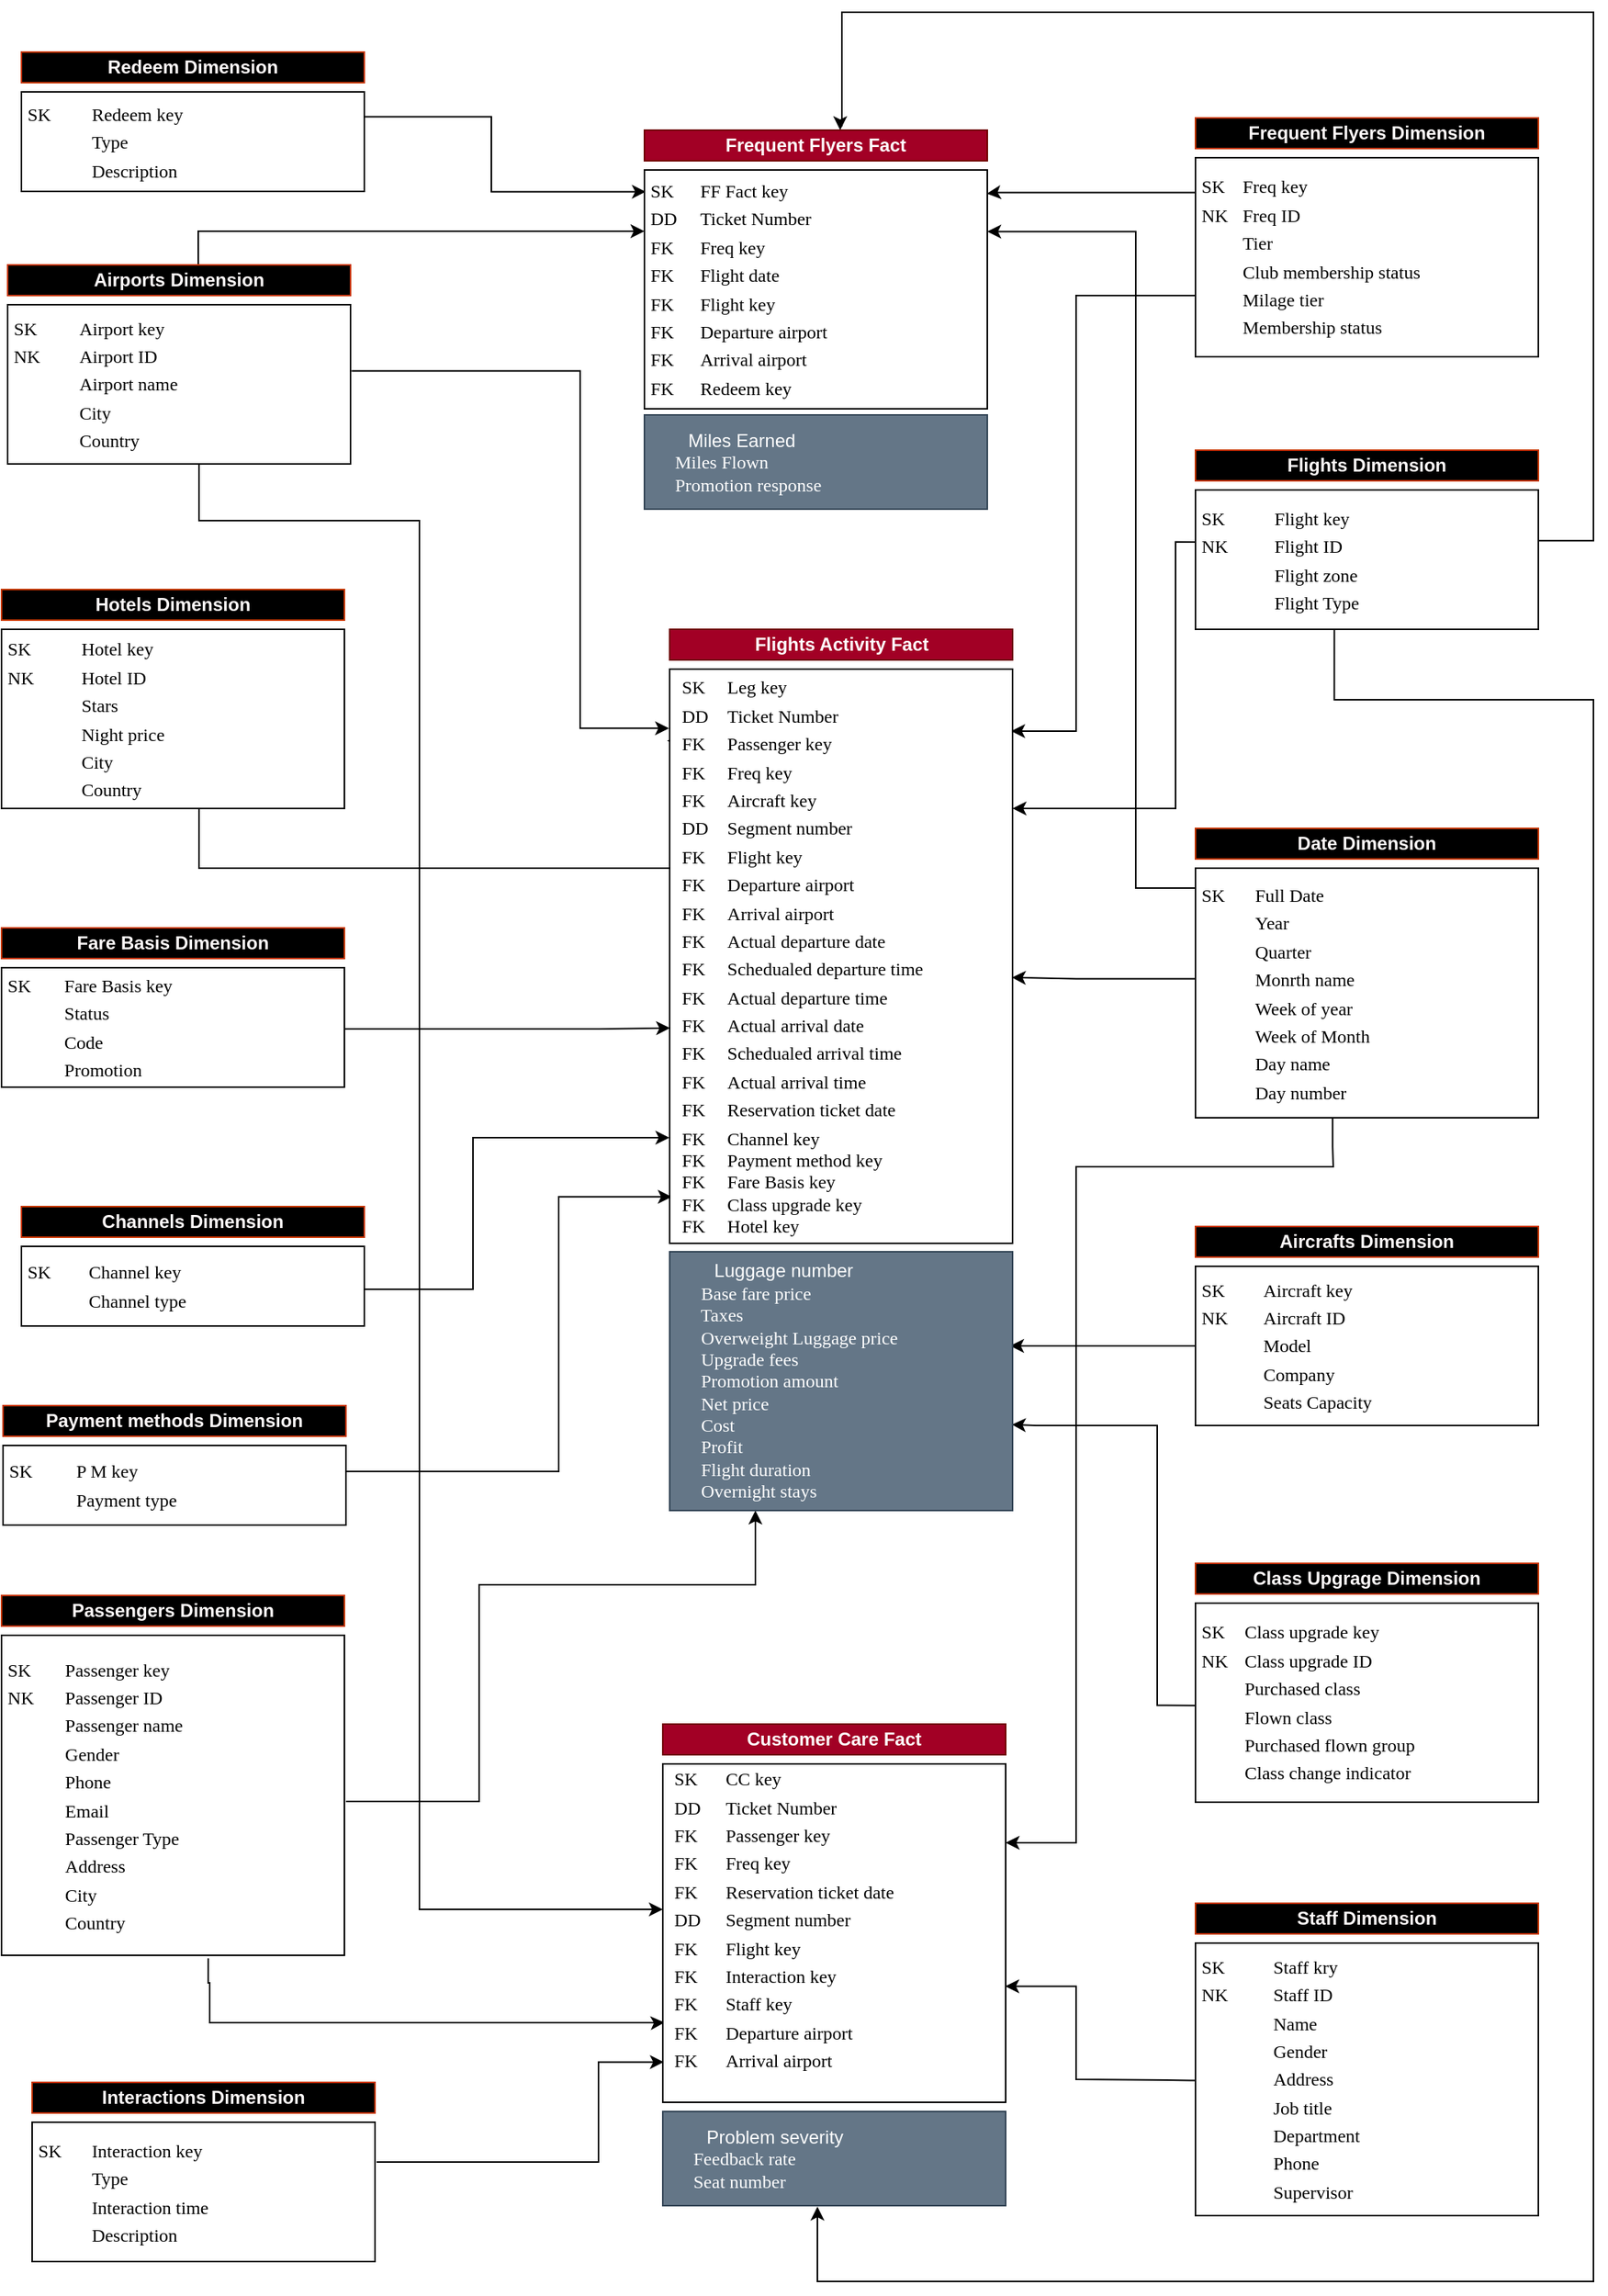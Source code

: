 <mxfile version="21.2.8" type="device">
  <diagram name="Page-1" id="2ca16b54-16f6-2749-3443-fa8db7711227">
    <mxGraphModel dx="3015" dy="3285" grid="1" gridSize="13" guides="1" tooltips="1" connect="1" arrows="1" fold="1" page="1" pageScale="1" pageWidth="250" pageHeight="90" background="none" math="0" shadow="0">
      <root>
        <mxCell id="0" />
        <mxCell id="1" parent="0" />
        <mxCell id="PtjftL3Fih3zfnP2VZtl-39" style="edgeStyle=orthogonalEdgeStyle;rounded=0;orthogonalLoop=1;jettySize=auto;html=1;entryX=-0.001;entryY=0.816;entryDx=0;entryDy=0;entryPerimeter=0;exitX=1;exitY=0.5;exitDx=0;exitDy=0;" parent="1" source="lYHxwdsGuiaT4lTTqIYL-36" target="lYHxwdsGuiaT4lTTqIYL-3" edge="1">
          <mxGeometry relative="1" as="geometry">
            <mxPoint x="340.59" y="-631.513" as="sourcePoint" />
            <mxPoint x="505" y="-646" as="targetPoint" />
            <Array as="points">
              <mxPoint x="352" y="-631" />
              <mxPoint x="423" y="-631" />
              <mxPoint x="423" y="-730" />
            </Array>
          </mxGeometry>
        </mxCell>
        <mxCell id="PtjftL3Fih3zfnP2VZtl-35" style="edgeStyle=orthogonalEdgeStyle;rounded=0;orthogonalLoop=1;jettySize=auto;html=1;exitX=1;exitY=0.25;exitDx=0;exitDy=0;entryX=0.004;entryY=0.091;entryDx=0;entryDy=0;entryPerimeter=0;" parent="1" source="lYHxwdsGuiaT4lTTqIYL-24" target="lYHxwdsGuiaT4lTTqIYL-13" edge="1">
          <mxGeometry relative="1" as="geometry">
            <mxPoint x="340" y="-1393.952" as="sourcePoint" />
            <mxPoint x="518" y="-1348" as="targetPoint" />
            <Array as="points">
              <mxPoint x="435" y="-1397" />
              <mxPoint x="435" y="-1348" />
            </Array>
          </mxGeometry>
        </mxCell>
        <mxCell id="PtjftL3Fih3zfnP2VZtl-38" style="edgeStyle=orthogonalEdgeStyle;rounded=0;orthogonalLoop=1;jettySize=auto;html=1;entryX=0.006;entryY=0.919;entryDx=0;entryDy=0;entryPerimeter=0;exitX=1;exitY=0.25;exitDx=0;exitDy=0;" parent="1" source="lYHxwdsGuiaT4lTTqIYL-40" target="lYHxwdsGuiaT4lTTqIYL-3" edge="1">
          <mxGeometry relative="1" as="geometry">
            <mxPoint x="340" y="-511.486" as="sourcePoint" />
            <mxPoint x="553" y="-714.27" as="targetPoint" />
            <Array as="points">
              <mxPoint x="340" y="-512" />
              <mxPoint x="479" y="-512" />
              <mxPoint x="479" y="-691" />
            </Array>
          </mxGeometry>
        </mxCell>
        <mxCell id="PtjftL3Fih3zfnP2VZtl-19" style="edgeStyle=orthogonalEdgeStyle;rounded=0;orthogonalLoop=1;jettySize=auto;html=1;exitX=0.002;exitY=0.175;exitDx=0;exitDy=0;exitPerimeter=0;entryX=0.999;entryY=0.099;entryDx=0;entryDy=0;entryPerimeter=0;" parent="1" source="lYHxwdsGuiaT4lTTqIYL-73" target="lYHxwdsGuiaT4lTTqIYL-13" edge="1">
          <mxGeometry relative="1" as="geometry">
            <Array as="points">
              <mxPoint x="765" y="-1347" />
            </Array>
            <mxPoint x="895" y="-1361" as="sourcePoint" />
            <mxPoint x="765" y="-1348" as="targetPoint" />
          </mxGeometry>
        </mxCell>
        <mxCell id="PtjftL3Fih3zfnP2VZtl-20" style="edgeStyle=orthogonalEdgeStyle;rounded=0;orthogonalLoop=1;jettySize=auto;html=1;exitX=0;exitY=0.75;exitDx=0;exitDy=0;entryX=0.996;entryY=0.108;entryDx=0;entryDy=0;entryPerimeter=0;" parent="1" target="lYHxwdsGuiaT4lTTqIYL-3" edge="1">
          <mxGeometry relative="1" as="geometry">
            <mxPoint x="817" y="-997" as="targetPoint" />
            <Array as="points">
              <mxPoint x="817" y="-1280" />
              <mxPoint x="817" y="-996" />
            </Array>
            <mxPoint x="895" y="-1280" as="sourcePoint" />
          </mxGeometry>
        </mxCell>
        <mxCell id="PtjftL3Fih3zfnP2VZtl-25" style="edgeStyle=orthogonalEdgeStyle;rounded=0;orthogonalLoop=1;jettySize=auto;html=1;exitX=0;exitY=0.08;exitDx=0;exitDy=0;exitPerimeter=0;entryX=1;entryY=0.258;entryDx=0;entryDy=0;entryPerimeter=0;" parent="1" source="lYHxwdsGuiaT4lTTqIYL-65" target="lYHxwdsGuiaT4lTTqIYL-13" edge="1">
          <mxGeometry relative="1" as="geometry">
            <mxPoint x="746" y="-1321.97" as="targetPoint" />
            <Array as="points">
              <mxPoint x="856" y="-893" />
              <mxPoint x="856" y="-1322" />
            </Array>
            <mxPoint x="856" y="-893" as="sourcePoint" />
          </mxGeometry>
        </mxCell>
        <mxCell id="PtjftL3Fih3zfnP2VZtl-26" style="edgeStyle=orthogonalEdgeStyle;rounded=0;orthogonalLoop=1;jettySize=auto;html=1;entryX=0.998;entryY=0.537;entryDx=0;entryDy=0;entryPerimeter=0;" parent="1" target="lYHxwdsGuiaT4lTTqIYL-3" edge="1">
          <mxGeometry relative="1" as="geometry">
            <mxPoint x="895" y="-833.75" as="sourcePoint" />
            <mxPoint x="778" y="-893" as="targetPoint" />
            <Array as="points">
              <mxPoint x="817" y="-834" />
            </Array>
          </mxGeometry>
        </mxCell>
        <mxCell id="PtjftL3Fih3zfnP2VZtl-27" style="edgeStyle=orthogonalEdgeStyle;rounded=0;orthogonalLoop=1;jettySize=auto;html=1;entryX=1;entryY=0.233;entryDx=0;entryDy=0;entryPerimeter=0;exitX=0.4;exitY=1.001;exitDx=0;exitDy=0;exitPerimeter=0;" parent="1" source="lYHxwdsGuiaT4lTTqIYL-65" target="lYHxwdsGuiaT4lTTqIYL-8" edge="1">
          <mxGeometry relative="1" as="geometry">
            <mxPoint x="665.474" y="-204" as="targetPoint" />
            <Array as="points">
              <mxPoint x="985" y="-724" />
              <mxPoint x="985" y="-724" />
              <mxPoint x="985" y="-711" />
              <mxPoint x="817" y="-711" />
              <mxPoint x="817" y="-269" />
            </Array>
            <mxPoint x="984" y="-737" as="sourcePoint" />
          </mxGeometry>
        </mxCell>
        <mxCell id="PtjftL3Fih3zfnP2VZtl-29" style="edgeStyle=orthogonalEdgeStyle;rounded=0;orthogonalLoop=1;jettySize=auto;html=1;exitX=0;exitY=0.5;exitDx=0;exitDy=0;entryX=0.993;entryY=0.358;entryDx=0;entryDy=0;entryPerimeter=0;" parent="1" source="lYHxwdsGuiaT4lTTqIYL-61" edge="1" target="lYHxwdsGuiaT4lTTqIYL-2">
          <mxGeometry relative="1" as="geometry">
            <mxPoint x="770" y="-594" as="targetPoint" />
            <Array as="points">
              <mxPoint x="774" y="-594" />
            </Array>
            <mxPoint x="895" y="-594.0" as="sourcePoint" />
          </mxGeometry>
        </mxCell>
        <mxCell id="PtjftL3Fih3zfnP2VZtl-32" style="edgeStyle=orthogonalEdgeStyle;rounded=0;orthogonalLoop=1;jettySize=auto;html=1;exitX=-0.001;exitY=0.514;exitDx=0;exitDy=0;exitPerimeter=0;entryX=0.998;entryY=0.668;entryDx=0;entryDy=0;entryPerimeter=0;" parent="1" source="lYHxwdsGuiaT4lTTqIYL-57" target="lYHxwdsGuiaT4lTTqIYL-2" edge="1">
          <mxGeometry relative="1" as="geometry">
            <mxPoint x="791" y="-555" as="targetPoint" />
            <Array as="points">
              <mxPoint x="870" y="-359" />
              <mxPoint x="870" y="-542" />
              <mxPoint x="791" y="-542" />
            </Array>
            <mxPoint x="895" y="-360.03" as="sourcePoint" />
          </mxGeometry>
        </mxCell>
        <mxCell id="PtjftL3Fih3zfnP2VZtl-33" style="edgeStyle=orthogonalEdgeStyle;rounded=0;orthogonalLoop=1;jettySize=auto;html=1;entryX=0.999;entryY=0.657;entryDx=0;entryDy=0;entryPerimeter=0;exitX=0;exitY=0.504;exitDx=0;exitDy=0;exitPerimeter=0;" parent="1" source="lYHxwdsGuiaT4lTTqIYL-52" target="lYHxwdsGuiaT4lTTqIYL-8" edge="1">
          <mxGeometry relative="1" as="geometry">
            <mxPoint x="893" y="-114.515" as="sourcePoint" />
            <mxPoint x="773.278" y="29.948" as="targetPoint" />
            <Array as="points">
              <mxPoint x="892" y="-114" />
              <mxPoint x="817" y="-115" />
              <mxPoint x="817" y="-176" />
              <mxPoint x="791" y="-176" />
            </Array>
          </mxGeometry>
        </mxCell>
        <mxCell id="PtjftL3Fih3zfnP2VZtl-34" style="edgeStyle=orthogonalEdgeStyle;rounded=0;orthogonalLoop=1;jettySize=auto;html=1;entryX=0.003;entryY=0.881;entryDx=0;entryDy=0;entryPerimeter=0;" parent="1" edge="1" target="lYHxwdsGuiaT4lTTqIYL-8">
          <mxGeometry relative="1" as="geometry">
            <mxPoint x="559" y="33.094" as="targetPoint" />
            <mxPoint x="360" y="-61" as="sourcePoint" />
            <Array as="points">
              <mxPoint x="505" y="-61" />
              <mxPoint x="505" y="-126" />
            </Array>
          </mxGeometry>
        </mxCell>
        <mxCell id="PtjftL3Fih3zfnP2VZtl-41" style="edgeStyle=orthogonalEdgeStyle;rounded=0;orthogonalLoop=1;jettySize=auto;html=1;entryX=-0.015;entryY=0.202;entryDx=0;entryDy=0;entryPerimeter=0;exitX=0.576;exitY=0.992;exitDx=0;exitDy=0;exitPerimeter=0;" parent="1" source="lYHxwdsGuiaT4lTTqIYL-28" edge="1">
          <mxGeometry relative="1" as="geometry">
            <mxPoint x="549.805" y="-989.22" as="targetPoint" />
            <Array as="points">
              <mxPoint x="244" y="-906" />
              <mxPoint x="554" y="-906" />
              <mxPoint x="554" y="-989" />
            </Array>
            <mxPoint x="244.027" y="-945" as="sourcePoint" />
          </mxGeometry>
        </mxCell>
        <mxCell id="PtjftL3Fih3zfnP2VZtl-40" style="edgeStyle=orthogonalEdgeStyle;rounded=0;orthogonalLoop=1;jettySize=auto;html=1;exitX=1;exitY=0.5;exitDx=0;exitDy=0;entryX=0.001;entryY=0.625;entryDx=0;entryDy=0;entryPerimeter=0;" parent="1" source="lYHxwdsGuiaT4lTTqIYL-32" target="lYHxwdsGuiaT4lTTqIYL-3" edge="1">
          <mxGeometry relative="1" as="geometry">
            <mxPoint x="334" y="-801.973" as="sourcePoint" />
            <mxPoint x="518" y="-802" as="targetPoint" />
            <Array as="points">
              <mxPoint x="339" y="-801" />
              <mxPoint x="505" y="-801" />
            </Array>
          </mxGeometry>
        </mxCell>
        <mxCell id="PtjftL3Fih3zfnP2VZtl-42" style="edgeStyle=orthogonalEdgeStyle;rounded=0;orthogonalLoop=1;jettySize=auto;html=1;exitX=0.556;exitY=0.005;exitDx=0;exitDy=0;exitPerimeter=0;" parent="1" source="lYHxwdsGuiaT4lTTqIYL-17" edge="1" target="lYHxwdsGuiaT4lTTqIYL-13">
          <mxGeometry relative="1" as="geometry">
            <mxPoint x="580" y="-1322" as="targetPoint" />
            <Array as="points">
              <mxPoint x="244" y="-1322" />
            </Array>
            <mxPoint x="244" y="-1309" as="sourcePoint" />
          </mxGeometry>
        </mxCell>
        <mxCell id="PtjftL3Fih3zfnP2VZtl-43" style="edgeStyle=orthogonalEdgeStyle;rounded=0;orthogonalLoop=1;jettySize=auto;html=1;exitX=1.003;exitY=0.416;exitDx=0;exitDy=0;exitPerimeter=0;entryX=-0.002;entryY=0.103;entryDx=0;entryDy=0;entryPerimeter=0;" parent="1" source="lYHxwdsGuiaT4lTTqIYL-16" target="lYHxwdsGuiaT4lTTqIYL-3" edge="1">
          <mxGeometry relative="1" as="geometry">
            <mxPoint x="553" y="-997" as="targetPoint" />
            <Array as="points">
              <mxPoint x="493" y="-1231" />
              <mxPoint x="493" y="-997" />
            </Array>
            <mxPoint x="334" y="-1231" as="sourcePoint" />
          </mxGeometry>
        </mxCell>
        <mxCell id="PtjftL3Fih3zfnP2VZtl-44" style="edgeStyle=orthogonalEdgeStyle;rounded=0;orthogonalLoop=1;jettySize=auto;html=1;exitX=0.635;exitY=0.999;exitDx=0;exitDy=0;exitPerimeter=0;" parent="1" source="lYHxwdsGuiaT4lTTqIYL-16" target="lYHxwdsGuiaT4lTTqIYL-8" edge="1">
          <mxGeometry relative="1" as="geometry">
            <mxPoint x="559" y="-132.5" as="targetPoint" />
            <Array as="points">
              <mxPoint x="244" y="-1133" />
              <mxPoint x="388" y="-1133" />
              <mxPoint x="388" y="-226" />
            </Array>
            <mxPoint x="244" y="-1166" as="sourcePoint" />
          </mxGeometry>
        </mxCell>
        <mxCell id="PtjftL3Fih3zfnP2VZtl-36" style="edgeStyle=orthogonalEdgeStyle;rounded=0;orthogonalLoop=1;jettySize=auto;html=1;entryX=0.005;entryY=0.764;entryDx=0;entryDy=0;entryPerimeter=0;" parent="1" target="lYHxwdsGuiaT4lTTqIYL-8" edge="1">
          <mxGeometry relative="1" as="geometry">
            <mxPoint x="559.213" y="-57.568" as="targetPoint" />
            <Array as="points">
              <mxPoint x="250" y="-178" />
              <mxPoint x="251" y="-178" />
              <mxPoint x="251" y="-152" />
              <mxPoint x="545" y="-152" />
            </Array>
            <mxPoint x="250.027" y="-194" as="sourcePoint" />
          </mxGeometry>
        </mxCell>
        <mxCell id="PtjftL3Fih3zfnP2VZtl-37" style="edgeStyle=orthogonalEdgeStyle;rounded=0;orthogonalLoop=1;jettySize=auto;html=1;entryX=0.25;entryY=1;entryDx=0;entryDy=0;" parent="1" edge="1" target="lYHxwdsGuiaT4lTTqIYL-2">
          <mxGeometry relative="1" as="geometry">
            <mxPoint x="557" y="-477" as="targetPoint" />
            <Array as="points">
              <mxPoint x="427" y="-296" />
              <mxPoint x="427" y="-438" />
              <mxPoint x="608" y="-438" />
            </Array>
            <mxPoint x="340" y="-296.514" as="sourcePoint" />
          </mxGeometry>
        </mxCell>
        <mxCell id="PtjftL3Fih3zfnP2VZtl-21" style="edgeStyle=orthogonalEdgeStyle;rounded=0;orthogonalLoop=1;jettySize=auto;html=1;entryX=0.571;entryY=-0.002;entryDx=0;entryDy=0;exitX=1.001;exitY=0.364;exitDx=0;exitDy=0;exitPerimeter=0;entryPerimeter=0;" parent="1" source="lYHxwdsGuiaT4lTTqIYL-69" target="lYHxwdsGuiaT4lTTqIYL-14" edge="1">
          <mxGeometry relative="1" as="geometry">
            <mxPoint x="663.5" y="-1395" as="targetPoint" />
            <Array as="points">
              <mxPoint x="1155" y="-1120" />
              <mxPoint x="1155" y="-1465" />
              <mxPoint x="664" y="-1465" />
              <mxPoint x="664" y="-1391" />
            </Array>
            <mxPoint x="1075" y="-1120" as="sourcePoint" />
          </mxGeometry>
        </mxCell>
        <mxCell id="PtjftL3Fih3zfnP2VZtl-22" style="edgeStyle=orthogonalEdgeStyle;rounded=0;orthogonalLoop=1;jettySize=auto;html=1;exitX=0.405;exitY=1.004;exitDx=0;exitDy=0;exitPerimeter=0;entryX=0.451;entryY=1.01;entryDx=0;entryDy=0;entryPerimeter=0;" parent="1" source="lYHxwdsGuiaT4lTTqIYL-69" target="lYHxwdsGuiaT4lTTqIYL-7" edge="1">
          <mxGeometry relative="1" as="geometry">
            <mxPoint x="661" y="-9" as="targetPoint" />
            <Array as="points">
              <mxPoint x="986" y="-1016" />
              <mxPoint x="1155" y="-1016" />
              <mxPoint x="1155" y="17" />
              <mxPoint x="648" y="17" />
            </Array>
            <mxPoint x="985" y="-1048" as="sourcePoint" />
          </mxGeometry>
        </mxCell>
        <mxCell id="PtjftL3Fih3zfnP2VZtl-23" style="edgeStyle=orthogonalEdgeStyle;rounded=0;orthogonalLoop=1;jettySize=auto;html=1;exitX=0;exitY=0.373;exitDx=0;exitDy=0;exitPerimeter=0;entryX=1;entryY=0.244;entryDx=0;entryDy=0;entryPerimeter=0;" parent="1" source="lYHxwdsGuiaT4lTTqIYL-69" target="lYHxwdsGuiaT4lTTqIYL-3" edge="1">
          <mxGeometry relative="1" as="geometry">
            <mxPoint x="776" y="-945" as="targetPoint" />
            <Array as="points">
              <mxPoint x="882" y="-1119" />
              <mxPoint x="882" y="-945" />
              <mxPoint x="776" y="-945" />
            </Array>
            <mxPoint x="895" y="-1120" as="sourcePoint" />
          </mxGeometry>
        </mxCell>
        <mxCell id="lYHxwdsGuiaT4lTTqIYL-5" value="" style="group" vertex="1" connectable="0" parent="1">
          <mxGeometry x="551.5" y="-1062" width="224" height="575.5" as="geometry" />
        </mxCell>
        <mxCell id="lYHxwdsGuiaT4lTTqIYL-2" value="&amp;nbsp; &amp;nbsp; &amp;nbsp; &amp;nbsp; Luggage number&lt;br style=&quot;border-color: var(--border-color); font-family: Verdana;&quot;&gt;&lt;span style=&quot;font-family: Verdana;&quot;&gt;&amp;nbsp; &amp;nbsp; &amp;nbsp; Base fare price&lt;/span&gt;&lt;br style=&quot;border-color: var(--border-color); font-family: Verdana;&quot;&gt;&lt;span style=&quot;font-family: Verdana;&quot;&gt;&amp;nbsp; &amp;nbsp; &amp;nbsp; Taxes&lt;/span&gt;&lt;br style=&quot;border-color: var(--border-color); font-family: Verdana;&quot;&gt;&lt;span style=&quot;font-family: Verdana;&quot;&gt;&amp;nbsp; &amp;nbsp; &amp;nbsp; Overweight Luggage price&lt;/span&gt;&lt;br style=&quot;border-color: var(--border-color); font-family: Verdana;&quot;&gt;&lt;span style=&quot;font-family: Verdana;&quot;&gt;&amp;nbsp; &amp;nbsp; &amp;nbsp; Upgrade fees&lt;/span&gt;&lt;br style=&quot;border-color: var(--border-color); font-family: Verdana;&quot;&gt;&lt;span style=&quot;font-family: Verdana;&quot;&gt;&amp;nbsp; &amp;nbsp; &amp;nbsp; Promotion amount&lt;/span&gt;&lt;br style=&quot;border-color: var(--border-color); font-family: Verdana;&quot;&gt;&lt;span style=&quot;font-family: Verdana;&quot;&gt;&amp;nbsp; &amp;nbsp; &amp;nbsp; Net price&lt;/span&gt;&lt;br style=&quot;border-color: var(--border-color); font-family: Verdana;&quot;&gt;&lt;span style=&quot;font-family: Verdana;&quot;&gt;&amp;nbsp; &amp;nbsp; &amp;nbsp; Cost&lt;/span&gt;&lt;br style=&quot;border-color: var(--border-color); font-family: Verdana;&quot;&gt;&lt;span style=&quot;font-family: Verdana;&quot;&gt;&amp;nbsp; &amp;nbsp; &amp;nbsp; Profit&lt;/span&gt;&lt;br style=&quot;border-color: var(--border-color); font-family: Verdana;&quot;&gt;&lt;span style=&quot;font-family: Verdana;&quot;&gt;&amp;nbsp; &amp;nbsp; &amp;nbsp; Flight duration&lt;/span&gt;&lt;br style=&quot;border-color: var(--border-color); font-family: Verdana;&quot;&gt;&lt;span style=&quot;font-family: Verdana;&quot;&gt;&amp;nbsp; &amp;nbsp; &amp;nbsp; Overnight stays&lt;/span&gt;" style="rounded=0;whiteSpace=wrap;html=1;align=left;fillColor=#647687;strokeColor=#314354;fontColor=#ffffff;" vertex="1" parent="lYHxwdsGuiaT4lTTqIYL-5">
          <mxGeometry y="406.5" width="224" height="169" as="geometry" />
        </mxCell>
        <mxCell id="lYHxwdsGuiaT4lTTqIYL-3" value="&lt;div style=&quot;text-align: left;&quot;&gt;&lt;table style=&quot;border-color: var(--border-color); font-family: Verdana; font-size: 1em; width: 213px;&quot; cellpadding=&quot;2&quot; cellspacing=&quot;0&quot;&gt;&lt;tbody style=&quot;border-color: var(--border-color);&quot;&gt;&lt;tr style=&quot;border-color: var(--border-color);&quot;&gt;&lt;td style=&quot;border-color: var(--border-color);&quot;&gt;SK&lt;/td&gt;&lt;td style=&quot;border-color: var(--border-color);&quot;&gt;Leg key&lt;/td&gt;&lt;/tr&gt;&lt;tr style=&quot;border-color: var(--border-color);&quot;&gt;&lt;td style=&quot;border-color: var(--border-color);&quot;&gt;DD&lt;/td&gt;&lt;td style=&quot;border-color: var(--border-color);&quot;&gt;Ticket Number&lt;/td&gt;&lt;/tr&gt;&lt;tr style=&quot;border-color: var(--border-color);&quot;&gt;&lt;td style=&quot;border-color: var(--border-color);&quot;&gt;FK&lt;/td&gt;&lt;td style=&quot;border-color: var(--border-color);&quot;&gt;Passenger key&lt;/td&gt;&lt;/tr&gt;&lt;tr style=&quot;border-color: var(--border-color);&quot;&gt;&lt;td style=&quot;border-color: var(--border-color);&quot;&gt;FK&lt;br style=&quot;border-color: var(--border-color);&quot;&gt;&lt;/td&gt;&lt;td style=&quot;border-color: var(--border-color);&quot;&gt;Freq key&lt;br style=&quot;border-color: var(--border-color);&quot;&gt;&lt;/td&gt;&lt;/tr&gt;&lt;tr style=&quot;border-color: var(--border-color);&quot;&gt;&lt;td style=&quot;border-color: var(--border-color);&quot;&gt;FK&lt;br style=&quot;border-color: var(--border-color);&quot;&gt;&lt;/td&gt;&lt;td style=&quot;border-color: var(--border-color);&quot;&gt;Aircraft key&lt;br style=&quot;border-color: var(--border-color);&quot;&gt;&lt;/td&gt;&lt;/tr&gt;&lt;tr style=&quot;border-color: var(--border-color);&quot;&gt;&lt;td style=&quot;border-color: var(--border-color);&quot;&gt;DD&lt;br style=&quot;border-color: var(--border-color);&quot;&gt;&lt;/td&gt;&lt;td style=&quot;border-color: var(--border-color);&quot;&gt;Segment number&lt;br style=&quot;border-color: var(--border-color);&quot;&gt;&lt;/td&gt;&lt;/tr&gt;&lt;tr style=&quot;border-color: var(--border-color);&quot;&gt;&lt;td style=&quot;border-color: var(--border-color);&quot;&gt;FK&lt;br style=&quot;border-color: var(--border-color);&quot;&gt;&lt;/td&gt;&lt;td style=&quot;border-color: var(--border-color);&quot;&gt;Flight key&lt;br style=&quot;border-color: var(--border-color);&quot;&gt;&lt;/td&gt;&lt;/tr&gt;&lt;tr style=&quot;border-color: var(--border-color);&quot;&gt;&lt;td style=&quot;border-color: var(--border-color);&quot;&gt;FK&lt;br style=&quot;border-color: var(--border-color);&quot;&gt;&lt;/td&gt;&lt;td style=&quot;border-color: var(--border-color);&quot;&gt;Departure airport&lt;br style=&quot;border-color: var(--border-color);&quot;&gt;&lt;/td&gt;&lt;/tr&gt;&lt;tr style=&quot;border-color: var(--border-color);&quot;&gt;&lt;td style=&quot;border-color: var(--border-color);&quot;&gt;FK&lt;br style=&quot;border-color: var(--border-color);&quot;&gt;&lt;/td&gt;&lt;td style=&quot;border-color: var(--border-color);&quot;&gt;Arrival airport&lt;br style=&quot;border-color: var(--border-color);&quot;&gt;&lt;/td&gt;&lt;/tr&gt;&lt;tr style=&quot;border-color: var(--border-color);&quot;&gt;&lt;td style=&quot;border-color: var(--border-color);&quot;&gt;FK&lt;br style=&quot;border-color: var(--border-color);&quot;&gt;&lt;/td&gt;&lt;td style=&quot;border-color: var(--border-color);&quot;&gt;Actual departure date&lt;br style=&quot;border-color: var(--border-color);&quot;&gt;&lt;/td&gt;&lt;/tr&gt;&lt;tr style=&quot;border-color: var(--border-color);&quot;&gt;&lt;td style=&quot;border-color: var(--border-color);&quot;&gt;FK&lt;br style=&quot;border-color: var(--border-color);&quot;&gt;&lt;/td&gt;&lt;td style=&quot;border-color: var(--border-color);&quot;&gt;Schedualed departure time&lt;br style=&quot;border-color: var(--border-color);&quot;&gt;&lt;/td&gt;&lt;/tr&gt;&lt;tr style=&quot;border-color: var(--border-color);&quot;&gt;&lt;td style=&quot;border-color: var(--border-color);&quot;&gt;FK&lt;/td&gt;&lt;td style=&quot;border-color: var(--border-color);&quot;&gt;Actual departure time&lt;br style=&quot;border-color: var(--border-color);&quot;&gt;&lt;/td&gt;&lt;/tr&gt;&lt;tr style=&quot;border-color: var(--border-color);&quot;&gt;&lt;td style=&quot;border-color: var(--border-color);&quot;&gt;FK&lt;br style=&quot;border-color: var(--border-color);&quot;&gt;&lt;/td&gt;&lt;td style=&quot;border-color: var(--border-color);&quot;&gt;Actual arrival date&lt;br style=&quot;border-color: var(--border-color);&quot;&gt;&lt;/td&gt;&lt;/tr&gt;&lt;tr style=&quot;border-color: var(--border-color);&quot;&gt;&lt;td style=&quot;border-color: var(--border-color);&quot;&gt;FK&lt;br style=&quot;border-color: var(--border-color);&quot;&gt;&lt;/td&gt;&lt;td style=&quot;border-color: var(--border-color);&quot;&gt;Schedualed arrival time&lt;br style=&quot;border-color: var(--border-color);&quot;&gt;&lt;/td&gt;&lt;/tr&gt;&lt;tr style=&quot;border-color: var(--border-color);&quot;&gt;&lt;td style=&quot;border-color: var(--border-color);&quot;&gt;FK&lt;br style=&quot;border-color: var(--border-color);&quot;&gt;&lt;/td&gt;&lt;td style=&quot;border-color: var(--border-color);&quot;&gt;Actual arrival time&lt;br style=&quot;border-color: var(--border-color);&quot;&gt;&lt;/td&gt;&lt;/tr&gt;&lt;tr style=&quot;border-color: var(--border-color);&quot;&gt;&lt;td style=&quot;border-color: var(--border-color);&quot;&gt;FK&lt;/td&gt;&lt;td style=&quot;border-color: var(--border-color);&quot;&gt;Reservation ticket date&lt;br style=&quot;border-color: var(--border-color);&quot;&gt;&lt;/td&gt;&lt;/tr&gt;&lt;tr style=&quot;border-color: var(--border-color);&quot;&gt;&lt;td style=&quot;border-color: var(--border-color);&quot;&gt;FK&lt;br style=&quot;border-color: var(--border-color);&quot;&gt;FK&lt;br style=&quot;border-color: var(--border-color);&quot;&gt;FK&lt;br style=&quot;border-color: var(--border-color);&quot;&gt;FK&lt;br style=&quot;border-color: var(--border-color);&quot;&gt;FK&lt;br style=&quot;border-color: var(--border-color);&quot;&gt;&lt;/td&gt;&lt;td style=&quot;border-color: var(--border-color);&quot;&gt;Channel key&lt;br style=&quot;border-color: var(--border-color);&quot;&gt;Payment method key&lt;br style=&quot;border-color: var(--border-color);&quot;&gt;Fare Basis key&lt;br style=&quot;border-color: var(--border-color);&quot;&gt;Class upgrade key&lt;br style=&quot;border-color: var(--border-color);&quot;&gt;Hotel key&lt;/td&gt;&lt;/tr&gt;&lt;/tbody&gt;&lt;/table&gt;&lt;/div&gt;" style="rounded=0;whiteSpace=wrap;html=1;" vertex="1" parent="lYHxwdsGuiaT4lTTqIYL-5">
          <mxGeometry y="26" width="224" height="375" as="geometry" />
        </mxCell>
        <mxCell id="lYHxwdsGuiaT4lTTqIYL-4" value="&lt;b&gt;Flights Activity Fact&lt;/b&gt;" style="rounded=0;whiteSpace=wrap;html=1;fillColor=#a20025;strokeColor=#6F0000;fontColor=#ffffff;" vertex="1" parent="lYHxwdsGuiaT4lTTqIYL-5">
          <mxGeometry width="224" height="20" as="geometry" />
        </mxCell>
        <mxCell id="lYHxwdsGuiaT4lTTqIYL-10" value="" style="group" vertex="1" connectable="0" parent="1">
          <mxGeometry x="547" y="-347" width="224" height="314.5" as="geometry" />
        </mxCell>
        <mxCell id="lYHxwdsGuiaT4lTTqIYL-7" value="&amp;nbsp; &amp;nbsp; &amp;nbsp; &amp;nbsp; Problem severity&lt;br style=&quot;border-color: var(--border-color); font-family: Verdana;&quot;&gt;&lt;span style=&quot;font-family: Verdana;&quot;&gt;&amp;nbsp; &amp;nbsp; &amp;nbsp; Feedback rate&lt;/span&gt;&lt;br style=&quot;border-color: var(--border-color); font-family: Verdana;&quot;&gt;&lt;span style=&quot;font-family: Verdana;&quot;&gt;&amp;nbsp; &amp;nbsp; &amp;nbsp; Seat number&lt;/span&gt;" style="rounded=0;whiteSpace=wrap;html=1;align=left;fillColor=#647687;strokeColor=#314354;fontColor=#ffffff;" vertex="1" parent="lYHxwdsGuiaT4lTTqIYL-10">
          <mxGeometry y="253" width="224" height="61.5" as="geometry" />
        </mxCell>
        <mxCell id="lYHxwdsGuiaT4lTTqIYL-8" value="&lt;div style=&quot;text-align: left;&quot;&gt;&lt;table style=&quot;border-color: var(--border-color); font-family: Verdana; font-size: 1em; width: 213px;&quot; cellpadding=&quot;2&quot; cellspacing=&quot;0&quot;&gt;&lt;tbody style=&quot;border-color: var(--border-color);&quot;&gt;&lt;tr style=&quot;border-color: var(--border-color);&quot;&gt;&lt;td style=&quot;border-color: var(--border-color);&quot;&gt;SK&lt;/td&gt;&lt;td style=&quot;border-color: var(--border-color);&quot;&gt;CC key&lt;/td&gt;&lt;/tr&gt;&lt;tr style=&quot;border-color: var(--border-color);&quot;&gt;&lt;td style=&quot;border-color: var(--border-color);&quot;&gt;DD&lt;/td&gt;&lt;td style=&quot;border-color: var(--border-color);&quot;&gt;Ticket Number&lt;/td&gt;&lt;/tr&gt;&lt;tr style=&quot;border-color: var(--border-color);&quot;&gt;&lt;td style=&quot;border-color: var(--border-color);&quot;&gt;FK&lt;/td&gt;&lt;td style=&quot;border-color: var(--border-color);&quot;&gt;Passenger key&lt;/td&gt;&lt;/tr&gt;&lt;tr style=&quot;border-color: var(--border-color);&quot;&gt;&lt;td style=&quot;border-color: var(--border-color);&quot;&gt;FK&lt;br style=&quot;border-color: var(--border-color);&quot;&gt;&lt;/td&gt;&lt;td style=&quot;border-color: var(--border-color);&quot;&gt;Freq key&lt;br style=&quot;border-color: var(--border-color);&quot;&gt;&lt;/td&gt;&lt;/tr&gt;&lt;tr style=&quot;border-color: var(--border-color);&quot;&gt;&lt;td style=&quot;border-color: var(--border-color);&quot;&gt;FK&lt;br style=&quot;border-color: var(--border-color);&quot;&gt;&lt;/td&gt;&lt;td style=&quot;border-color: var(--border-color);&quot;&gt;Reservation ticket date&lt;br style=&quot;border-color: var(--border-color);&quot;&gt;&lt;/td&gt;&lt;/tr&gt;&lt;tr style=&quot;border-color: var(--border-color);&quot;&gt;&lt;td style=&quot;border-color: var(--border-color);&quot;&gt;DD&lt;br style=&quot;border-color: var(--border-color);&quot;&gt;&lt;/td&gt;&lt;td style=&quot;border-color: var(--border-color);&quot;&gt;Segment number&lt;br style=&quot;border-color: var(--border-color);&quot;&gt;&lt;/td&gt;&lt;/tr&gt;&lt;tr style=&quot;border-color: var(--border-color);&quot;&gt;&lt;td style=&quot;border-color: var(--border-color);&quot;&gt;FK&lt;br style=&quot;border-color: var(--border-color);&quot;&gt;&lt;/td&gt;&lt;td style=&quot;border-color: var(--border-color);&quot;&gt;Flight key&lt;br style=&quot;border-color: var(--border-color);&quot;&gt;&lt;/td&gt;&lt;/tr&gt;&lt;tr style=&quot;border-color: var(--border-color);&quot;&gt;&lt;td style=&quot;border-color: var(--border-color);&quot;&gt;FK&lt;br style=&quot;border-color: var(--border-color);&quot;&gt;&lt;/td&gt;&lt;td style=&quot;border-color: var(--border-color);&quot;&gt;Interaction key&lt;br style=&quot;border-color: var(--border-color);&quot;&gt;&lt;/td&gt;&lt;/tr&gt;&lt;tr style=&quot;border-color: var(--border-color);&quot;&gt;&lt;td style=&quot;border-color: var(--border-color);&quot;&gt;FK&lt;br style=&quot;border-color: var(--border-color);&quot;&gt;&lt;/td&gt;&lt;td style=&quot;border-color: var(--border-color);&quot;&gt;Staff key&lt;br style=&quot;border-color: var(--border-color);&quot;&gt;&lt;/td&gt;&lt;/tr&gt;&lt;tr style=&quot;border-color: var(--border-color);&quot;&gt;&lt;td style=&quot;border-color: var(--border-color);&quot;&gt;FK&lt;/td&gt;&lt;td style=&quot;border-color: var(--border-color);&quot;&gt;Departure airport&lt;br style=&quot;border-color: var(--border-color);&quot;&gt;&lt;/td&gt;&lt;/tr&gt;&lt;tr style=&quot;border-color: var(--border-color);&quot;&gt;&lt;td style=&quot;border-color: var(--border-color);&quot;&gt;FK&lt;br style=&quot;border-color: var(--border-color);&quot;&gt;&lt;/td&gt;&lt;td style=&quot;border-color: var(--border-color);&quot;&gt;Arrival airport&lt;br style=&quot;border-color: var(--border-color);&quot;&gt;&lt;/td&gt;&lt;/tr&gt;&lt;tr style=&quot;border-color: var(--border-color);&quot;&gt;&lt;td style=&quot;border-color: var(--border-color);&quot;&gt;&lt;br&gt;&lt;/td&gt;&lt;td style=&quot;border-color: var(--border-color);&quot;&gt;&lt;br&gt;&lt;/td&gt;&lt;/tr&gt;&lt;/tbody&gt;&lt;/table&gt;&lt;/div&gt;" style="rounded=0;whiteSpace=wrap;html=1;" vertex="1" parent="lYHxwdsGuiaT4lTTqIYL-10">
          <mxGeometry y="26" width="224" height="221" as="geometry" />
        </mxCell>
        <mxCell id="lYHxwdsGuiaT4lTTqIYL-9" value="&lt;b&gt;Customer Care Fact&lt;/b&gt;" style="rounded=0;whiteSpace=wrap;html=1;fillColor=#a20025;strokeColor=#6F0000;fontColor=#ffffff;" vertex="1" parent="lYHxwdsGuiaT4lTTqIYL-10">
          <mxGeometry width="224" height="20" as="geometry" />
        </mxCell>
        <mxCell id="lYHxwdsGuiaT4lTTqIYL-15" value="" style="group" vertex="1" connectable="0" parent="1">
          <mxGeometry x="535" y="-1388" width="224" height="247.5" as="geometry" />
        </mxCell>
        <mxCell id="lYHxwdsGuiaT4lTTqIYL-12" value="&amp;nbsp; &amp;nbsp; &amp;nbsp; &amp;nbsp; Miles Earned&lt;br style=&quot;border-color: var(--border-color); font-family: Verdana;&quot;&gt;&lt;span style=&quot;font-family: Verdana;&quot;&gt;&amp;nbsp; &amp;nbsp; &amp;nbsp; Miles Flown&lt;/span&gt;&lt;br style=&quot;border-color: var(--border-color); font-family: Verdana;&quot;&gt;&lt;span style=&quot;font-family: Verdana;&quot;&gt;&amp;nbsp; &amp;nbsp; &amp;nbsp; Promotion response&lt;/span&gt;" style="rounded=0;whiteSpace=wrap;html=1;align=left;fillColor=#647687;strokeColor=#314354;fontColor=#ffffff;" vertex="1" parent="lYHxwdsGuiaT4lTTqIYL-15">
          <mxGeometry y="186" width="224" height="61.5" as="geometry" />
        </mxCell>
        <mxCell id="lYHxwdsGuiaT4lTTqIYL-13" value="&lt;div style=&quot;&quot;&gt;&lt;table style=&quot;border-color: var(--border-color); font-family: Verdana; font-size: 1em; width: 165px;&quot; cellpadding=&quot;2&quot; cellspacing=&quot;0&quot;&gt;&lt;tbody style=&quot;border-color: var(--border-color);&quot;&gt;&lt;tr style=&quot;border-color: var(--border-color);&quot;&gt;&lt;td style=&quot;border-color: var(--border-color);&quot;&gt;SK&lt;/td&gt;&lt;td style=&quot;border-color: var(--border-color);&quot;&gt;FF Fact key&lt;/td&gt;&lt;/tr&gt;&lt;tr style=&quot;border-color: var(--border-color);&quot;&gt;&lt;td style=&quot;border-color: var(--border-color);&quot;&gt;DD&lt;/td&gt;&lt;td style=&quot;border-color: var(--border-color);&quot;&gt;Ticket Number&lt;/td&gt;&lt;/tr&gt;&lt;tr style=&quot;border-color: var(--border-color);&quot;&gt;&lt;td style=&quot;border-color: var(--border-color);&quot;&gt;FK&lt;/td&gt;&lt;td style=&quot;border-color: var(--border-color);&quot;&gt;Freq key&lt;/td&gt;&lt;/tr&gt;&lt;tr style=&quot;border-color: var(--border-color);&quot;&gt;&lt;td style=&quot;border-color: var(--border-color);&quot;&gt;FK&lt;br style=&quot;border-color: var(--border-color);&quot;&gt;&lt;/td&gt;&lt;td style=&quot;border-color: var(--border-color);&quot;&gt;Flight date&lt;br style=&quot;border-color: var(--border-color);&quot;&gt;&lt;/td&gt;&lt;/tr&gt;&lt;tr style=&quot;border-color: var(--border-color);&quot;&gt;&lt;td style=&quot;border-color: var(--border-color);&quot;&gt;FK&lt;br style=&quot;border-color: var(--border-color);&quot;&gt;&lt;/td&gt;&lt;td style=&quot;border-color: var(--border-color);&quot;&gt;Flight key&lt;br style=&quot;border-color: var(--border-color);&quot;&gt;&lt;/td&gt;&lt;/tr&gt;&lt;tr style=&quot;border-color: var(--border-color);&quot;&gt;&lt;td style=&quot;border-color: var(--border-color);&quot;&gt;FK&lt;br style=&quot;border-color: var(--border-color);&quot;&gt;&lt;/td&gt;&lt;td style=&quot;border-color: var(--border-color);&quot;&gt;Departure airport&lt;br style=&quot;border-color: var(--border-color);&quot;&gt;&lt;/td&gt;&lt;/tr&gt;&lt;tr style=&quot;border-color: var(--border-color);&quot;&gt;&lt;td style=&quot;border-color: var(--border-color);&quot;&gt;FK&lt;br style=&quot;border-color: var(--border-color);&quot;&gt;&lt;/td&gt;&lt;td style=&quot;border-color: var(--border-color);&quot;&gt;Arrival airport&lt;br style=&quot;border-color: var(--border-color);&quot;&gt;&lt;/td&gt;&lt;/tr&gt;&lt;tr style=&quot;border-color: var(--border-color);&quot;&gt;&lt;td style=&quot;border-color: var(--border-color);&quot;&gt;FK&lt;/td&gt;&lt;td style=&quot;border-color: var(--border-color);&quot;&gt;Redeem key&lt;/td&gt;&lt;/tr&gt;&lt;/tbody&gt;&lt;/table&gt;&lt;/div&gt;" style="rounded=0;whiteSpace=wrap;html=1;align=left;" vertex="1" parent="lYHxwdsGuiaT4lTTqIYL-15">
          <mxGeometry y="26" width="224" height="156" as="geometry" />
        </mxCell>
        <mxCell id="lYHxwdsGuiaT4lTTqIYL-14" value="&lt;b&gt;Frequent Flyers Fact&lt;/b&gt;" style="rounded=0;whiteSpace=wrap;html=1;fillColor=#a20025;strokeColor=#6F0000;fontColor=#ffffff;" vertex="1" parent="lYHxwdsGuiaT4lTTqIYL-15">
          <mxGeometry width="224" height="20" as="geometry" />
        </mxCell>
        <mxCell id="lYHxwdsGuiaT4lTTqIYL-23" value="" style="group" vertex="1" connectable="0" parent="1">
          <mxGeometry x="128" y="-1439" width="224" height="91" as="geometry" />
        </mxCell>
        <mxCell id="lYHxwdsGuiaT4lTTqIYL-24" value="&lt;div style=&quot;&quot;&gt;&lt;table style=&quot;border-color: var(--border-color); font-family: Verdana; font-size: 1em; width: 180px;&quot; cellpadding=&quot;2&quot; cellspacing=&quot;0&quot;&gt;&lt;tbody style=&quot;border-color: var(--border-color);&quot;&gt;&lt;tr style=&quot;border-color: var(--border-color);&quot;&gt;&lt;td style=&quot;border-color: var(--border-color);&quot;&gt;SK&lt;/td&gt;&lt;td style=&quot;border-color: var(--border-color);&quot;&gt;Redeem key&lt;/td&gt;&lt;/tr&gt;&lt;tr style=&quot;border-color: var(--border-color);&quot;&gt;&lt;td style=&quot;border-color: var(--border-color);&quot;&gt;&lt;br style=&quot;border-color: var(--border-color);&quot;&gt;&lt;/td&gt;&lt;td style=&quot;border-color: var(--border-color);&quot;&gt;Type&lt;/td&gt;&lt;/tr&gt;&lt;tr style=&quot;border-color: var(--border-color);&quot;&gt;&lt;td style=&quot;border-color: var(--border-color);&quot;&gt;&lt;/td&gt;&lt;td style=&quot;border-color: var(--border-color);&quot;&gt;Description&lt;/td&gt;&lt;/tr&gt;&lt;/tbody&gt;&lt;/table&gt;&lt;/div&gt;" style="rounded=0;whiteSpace=wrap;html=1;align=left;" vertex="1" parent="lYHxwdsGuiaT4lTTqIYL-23">
          <mxGeometry y="26" width="224" height="65" as="geometry" />
        </mxCell>
        <mxCell id="lYHxwdsGuiaT4lTTqIYL-25" value="&lt;font color=&quot;#fffafa&quot;&gt;&lt;b&gt;Redeem Dimension&lt;/b&gt;&lt;/font&gt;" style="rounded=0;whiteSpace=wrap;html=1;fillColor=#000000;strokeColor=#C73500;fontColor=#000000;" vertex="1" parent="lYHxwdsGuiaT4lTTqIYL-23">
          <mxGeometry width="224" height="20" as="geometry" />
        </mxCell>
        <mxCell id="lYHxwdsGuiaT4lTTqIYL-26" value="" style="group" vertex="1" connectable="0" parent="1">
          <mxGeometry x="119" y="-1300" width="224" height="130" as="geometry" />
        </mxCell>
        <mxCell id="lYHxwdsGuiaT4lTTqIYL-16" value="&lt;div style=&quot;&quot;&gt;&lt;table style=&quot;border-color: var(--border-color); font-family: Verdana; font-size: 1em; width: 180px;&quot; cellpadding=&quot;2&quot; cellspacing=&quot;0&quot;&gt;&lt;tbody style=&quot;border-color: var(--border-color);&quot;&gt;&lt;tr style=&quot;border-color: var(--border-color);&quot;&gt;&lt;td style=&quot;border-color: var(--border-color);&quot;&gt;SK&lt;/td&gt;&lt;td style=&quot;border-color: var(--border-color);&quot;&gt;Airport key&lt;/td&gt;&lt;/tr&gt;&lt;tr style=&quot;border-color: var(--border-color);&quot;&gt;&lt;td style=&quot;border-color: var(--border-color);&quot;&gt;NK&lt;br style=&quot;border-color: var(--border-color);&quot;&gt;&lt;/td&gt;&lt;td style=&quot;border-color: var(--border-color);&quot;&gt;Airport ID&lt;/td&gt;&lt;/tr&gt;&lt;tr style=&quot;border-color: var(--border-color);&quot;&gt;&lt;td style=&quot;border-color: var(--border-color);&quot;&gt;&lt;/td&gt;&lt;td style=&quot;border-color: var(--border-color);&quot;&gt;Airport name&lt;/td&gt;&lt;/tr&gt;&lt;tr style=&quot;border-color: var(--border-color);&quot;&gt;&lt;td style=&quot;border-color: var(--border-color);&quot;&gt;&lt;br style=&quot;border-color: var(--border-color);&quot;&gt;&lt;/td&gt;&lt;td style=&quot;border-color: var(--border-color);&quot;&gt;City&lt;br style=&quot;border-color: var(--border-color);&quot;&gt;&lt;/td&gt;&lt;/tr&gt;&lt;tr style=&quot;border-color: var(--border-color);&quot;&gt;&lt;td style=&quot;border-color: var(--border-color);&quot;&gt;&lt;br style=&quot;border-color: var(--border-color);&quot;&gt;&lt;/td&gt;&lt;td style=&quot;border-color: var(--border-color);&quot;&gt;Country&lt;/td&gt;&lt;/tr&gt;&lt;/tbody&gt;&lt;/table&gt;&lt;/div&gt;" style="rounded=0;whiteSpace=wrap;html=1;align=left;" vertex="1" parent="lYHxwdsGuiaT4lTTqIYL-26">
          <mxGeometry y="26" width="224" height="104" as="geometry" />
        </mxCell>
        <mxCell id="lYHxwdsGuiaT4lTTqIYL-17" value="&lt;font color=&quot;#fffafa&quot;&gt;&lt;b&gt;Airports Dimension&lt;/b&gt;&lt;/font&gt;" style="rounded=0;whiteSpace=wrap;html=1;fillColor=#000000;strokeColor=#C73500;fontColor=#000000;" vertex="1" parent="lYHxwdsGuiaT4lTTqIYL-26">
          <mxGeometry width="224" height="20" as="geometry" />
        </mxCell>
        <mxCell id="lYHxwdsGuiaT4lTTqIYL-30" value="" style="group" vertex="1" connectable="0" parent="1">
          <mxGeometry x="115" y="-1088" width="224" height="143" as="geometry" />
        </mxCell>
        <mxCell id="lYHxwdsGuiaT4lTTqIYL-28" value="&lt;div style=&quot;&quot;&gt;&lt;table style=&quot;border-color: var(--border-color); font-family: Verdana; font-size: 1em; width: 180px;&quot; cellpadding=&quot;2&quot; cellspacing=&quot;0&quot;&gt;&lt;tbody style=&quot;border-color: var(--border-color);&quot;&gt;&lt;tr style=&quot;border-color: var(--border-color);&quot;&gt;&lt;td style=&quot;border-color: var(--border-color);&quot;&gt;SK&lt;/td&gt;&lt;td style=&quot;border-color: var(--border-color);&quot;&gt;Hotel key&lt;/td&gt;&lt;/tr&gt;&lt;tr style=&quot;border-color: var(--border-color);&quot;&gt;&lt;td style=&quot;border-color: var(--border-color);&quot;&gt;NK&lt;br style=&quot;border-color: var(--border-color);&quot;&gt;&lt;/td&gt;&lt;td style=&quot;border-color: var(--border-color);&quot;&gt;Hotel ID&lt;/td&gt;&lt;/tr&gt;&lt;tr style=&quot;border-color: var(--border-color);&quot;&gt;&lt;td style=&quot;border-color: var(--border-color);&quot;&gt;&lt;/td&gt;&lt;td style=&quot;border-color: var(--border-color);&quot;&gt;Stars&lt;/td&gt;&lt;/tr&gt;&lt;tr style=&quot;border-color: var(--border-color);&quot;&gt;&lt;td style=&quot;border-color: var(--border-color);&quot;&gt;&lt;br style=&quot;border-color: var(--border-color);&quot;&gt;&lt;/td&gt;&lt;td style=&quot;border-color: var(--border-color);&quot;&gt;Night price&lt;br style=&quot;border-color: var(--border-color);&quot;&gt;&lt;/td&gt;&lt;/tr&gt;&lt;tr style=&quot;border-color: var(--border-color);&quot;&gt;&lt;td style=&quot;border-color: var(--border-color);&quot;&gt;&lt;br style=&quot;border-color: var(--border-color);&quot;&gt;&lt;/td&gt;&lt;td style=&quot;border-color: var(--border-color);&quot;&gt;City&lt;br style=&quot;border-color: var(--border-color);&quot;&gt;&lt;/td&gt;&lt;/tr&gt;&lt;tr style=&quot;border-color: var(--border-color);&quot;&gt;&lt;td style=&quot;border-color: var(--border-color);&quot;&gt;&lt;br style=&quot;border-color: var(--border-color);&quot;&gt;&lt;/td&gt;&lt;td style=&quot;border-color: var(--border-color);&quot;&gt;Country&lt;/td&gt;&lt;/tr&gt;&lt;/tbody&gt;&lt;/table&gt;&lt;/div&gt;" style="rounded=0;whiteSpace=wrap;html=1;align=left;" vertex="1" parent="lYHxwdsGuiaT4lTTqIYL-30">
          <mxGeometry y="26" width="224" height="117" as="geometry" />
        </mxCell>
        <mxCell id="lYHxwdsGuiaT4lTTqIYL-29" value="&lt;font color=&quot;#fffafa&quot;&gt;&lt;b&gt;Hotels Dimension&lt;/b&gt;&lt;/font&gt;" style="rounded=0;whiteSpace=wrap;html=1;fillColor=#000000;strokeColor=#C73500;fontColor=#000000;" vertex="1" parent="lYHxwdsGuiaT4lTTqIYL-30">
          <mxGeometry width="224" height="20" as="geometry" />
        </mxCell>
        <mxCell id="lYHxwdsGuiaT4lTTqIYL-34" value="" style="group" vertex="1" connectable="0" parent="1">
          <mxGeometry x="115" y="-867" width="224" height="104" as="geometry" />
        </mxCell>
        <mxCell id="lYHxwdsGuiaT4lTTqIYL-32" value="&lt;div style=&quot;&quot;&gt;&lt;table style=&quot;border-color: var(--border-color); font-family: Verdana; font-size: 1em; width: 180px;&quot; cellpadding=&quot;2&quot; cellspacing=&quot;0&quot;&gt;&lt;tbody style=&quot;border-color: var(--border-color);&quot;&gt;&lt;tr style=&quot;border-color: var(--border-color);&quot;&gt;&lt;td style=&quot;border-color: var(--border-color);&quot;&gt;SK&lt;/td&gt;&lt;td style=&quot;border-color: var(--border-color);&quot;&gt;Fare Basis key&lt;/td&gt;&lt;/tr&gt;&lt;tr style=&quot;border-color: var(--border-color);&quot;&gt;&lt;td style=&quot;border-color: var(--border-color);&quot;&gt;&lt;br style=&quot;border-color: var(--border-color);&quot;&gt;&lt;/td&gt;&lt;td style=&quot;border-color: var(--border-color);&quot;&gt;Status&lt;/td&gt;&lt;/tr&gt;&lt;tr style=&quot;border-color: var(--border-color);&quot;&gt;&lt;td style=&quot;border-color: var(--border-color);&quot;&gt;&lt;/td&gt;&lt;td style=&quot;border-color: var(--border-color);&quot;&gt;Code&lt;/td&gt;&lt;/tr&gt;&lt;tr style=&quot;border-color: var(--border-color);&quot;&gt;&lt;td style=&quot;border-color: var(--border-color);&quot;&gt;&lt;br style=&quot;border-color: var(--border-color);&quot;&gt;&lt;/td&gt;&lt;td style=&quot;border-color: var(--border-color);&quot;&gt;Promotion&lt;/td&gt;&lt;/tr&gt;&lt;/tbody&gt;&lt;/table&gt;&lt;/div&gt;" style="rounded=0;whiteSpace=wrap;html=1;align=left;" vertex="1" parent="lYHxwdsGuiaT4lTTqIYL-34">
          <mxGeometry y="26" width="224" height="78" as="geometry" />
        </mxCell>
        <mxCell id="lYHxwdsGuiaT4lTTqIYL-33" value="&lt;font color=&quot;#fffafa&quot;&gt;&lt;b&gt;Fare Basis Dimension&lt;/b&gt;&lt;/font&gt;" style="rounded=0;whiteSpace=wrap;html=1;fillColor=#000000;strokeColor=#C73500;fontColor=#000000;" vertex="1" parent="lYHxwdsGuiaT4lTTqIYL-34">
          <mxGeometry width="224" height="20" as="geometry" />
        </mxCell>
        <mxCell id="lYHxwdsGuiaT4lTTqIYL-38" value="" style="group" vertex="1" connectable="0" parent="1">
          <mxGeometry x="128" y="-685" width="224" height="78" as="geometry" />
        </mxCell>
        <mxCell id="lYHxwdsGuiaT4lTTqIYL-36" value="&lt;div style=&quot;&quot;&gt;&lt;table style=&quot;border-color: var(--border-color); font-family: Verdana; font-size: 1em; width: 180px;&quot; cellpadding=&quot;2&quot; cellspacing=&quot;0&quot;&gt;&lt;tbody style=&quot;border-color: var(--border-color);&quot;&gt;&lt;tr style=&quot;border-color: var(--border-color);&quot;&gt;&lt;td style=&quot;border-color: var(--border-color);&quot;&gt;SK&lt;/td&gt;&lt;td style=&quot;border-color: var(--border-color);&quot;&gt;Channel key&lt;/td&gt;&lt;/tr&gt;&lt;tr style=&quot;border-color: var(--border-color);&quot;&gt;&lt;td style=&quot;border-color: var(--border-color);&quot;&gt;&lt;br style=&quot;border-color: var(--border-color);&quot;&gt;&lt;/td&gt;&lt;td style=&quot;border-color: var(--border-color);&quot;&gt;Channel type&lt;/td&gt;&lt;/tr&gt;&lt;/tbody&gt;&lt;/table&gt;&lt;/div&gt;" style="rounded=0;whiteSpace=wrap;html=1;align=left;" vertex="1" parent="lYHxwdsGuiaT4lTTqIYL-38">
          <mxGeometry y="26" width="224" height="52" as="geometry" />
        </mxCell>
        <mxCell id="lYHxwdsGuiaT4lTTqIYL-37" value="&lt;font color=&quot;#fffafa&quot;&gt;&lt;b&gt;Channels Dimension&lt;/b&gt;&lt;/font&gt;" style="rounded=0;whiteSpace=wrap;html=1;fillColor=#000000;strokeColor=#C73500;fontColor=#000000;" vertex="1" parent="lYHxwdsGuiaT4lTTqIYL-38">
          <mxGeometry width="224" height="20" as="geometry" />
        </mxCell>
        <mxCell id="lYHxwdsGuiaT4lTTqIYL-42" value="" style="group" vertex="1" connectable="0" parent="1">
          <mxGeometry x="116" y="-555" width="224" height="78" as="geometry" />
        </mxCell>
        <mxCell id="lYHxwdsGuiaT4lTTqIYL-40" value="&lt;div style=&quot;&quot;&gt;&lt;table style=&quot;border-color: var(--border-color); font-family: Verdana; font-size: 1em; width: 202px;&quot; cellpadding=&quot;2&quot; cellspacing=&quot;0&quot;&gt;&lt;tbody style=&quot;border-color: var(--border-color);&quot;&gt;&lt;tr style=&quot;border-color: var(--border-color);&quot;&gt;&lt;td style=&quot;border-color: var(--border-color);&quot;&gt;SK&lt;/td&gt;&lt;td style=&quot;border-color: var(--border-color);&quot;&gt;P M key&lt;/td&gt;&lt;/tr&gt;&lt;tr style=&quot;border-color: var(--border-color);&quot;&gt;&lt;td style=&quot;border-color: var(--border-color);&quot;&gt;&lt;br style=&quot;border-color: var(--border-color);&quot;&gt;&lt;/td&gt;&lt;td style=&quot;border-color: var(--border-color);&quot;&gt;Payment type&lt;/td&gt;&lt;/tr&gt;&lt;/tbody&gt;&lt;/table&gt;&lt;/div&gt;" style="rounded=0;whiteSpace=wrap;html=1;align=left;" vertex="1" parent="lYHxwdsGuiaT4lTTqIYL-42">
          <mxGeometry y="26" width="224" height="52" as="geometry" />
        </mxCell>
        <mxCell id="lYHxwdsGuiaT4lTTqIYL-41" value="&lt;font color=&quot;#fffafa&quot;&gt;&lt;b&gt;Payment methods Dimension&lt;/b&gt;&lt;/font&gt;" style="rounded=0;whiteSpace=wrap;html=1;fillColor=#000000;strokeColor=#C73500;fontColor=#000000;" vertex="1" parent="lYHxwdsGuiaT4lTTqIYL-42">
          <mxGeometry width="224" height="20" as="geometry" />
        </mxCell>
        <mxCell id="lYHxwdsGuiaT4lTTqIYL-46" value="" style="group;fontStyle=1" vertex="1" connectable="0" parent="1">
          <mxGeometry x="115" y="-431" width="224" height="235" as="geometry" />
        </mxCell>
        <mxCell id="lYHxwdsGuiaT4lTTqIYL-44" value="&lt;div style=&quot;&quot;&gt;&lt;table style=&quot;border-color: var(--border-color); font-family: Verdana; font-size: 1em; width: 180px;&quot; cellpadding=&quot;2&quot; cellspacing=&quot;0&quot;&gt;&lt;tbody style=&quot;border-color: var(--border-color);&quot;&gt;&lt;tr style=&quot;border-color: var(--border-color);&quot;&gt;&lt;td style=&quot;border-color: var(--border-color);&quot;&gt;SK&lt;/td&gt;&lt;td style=&quot;border-color: var(--border-color);&quot;&gt;Passenger key&lt;/td&gt;&lt;/tr&gt;&lt;tr style=&quot;border-color: var(--border-color);&quot;&gt;&lt;td style=&quot;border-color: var(--border-color);&quot;&gt;NK&lt;/td&gt;&lt;td style=&quot;border-color: var(--border-color);&quot;&gt;Passenger ID&lt;/td&gt;&lt;/tr&gt;&lt;tr style=&quot;border-color: var(--border-color);&quot;&gt;&lt;td style=&quot;border-color: var(--border-color);&quot;&gt;&lt;/td&gt;&lt;td style=&quot;border-color: var(--border-color);&quot;&gt;Passenger name&lt;/td&gt;&lt;/tr&gt;&lt;tr style=&quot;border-color: var(--border-color);&quot;&gt;&lt;td style=&quot;border-color: var(--border-color);&quot;&gt;&lt;br style=&quot;border-color: var(--border-color);&quot;&gt;&lt;/td&gt;&lt;td style=&quot;border-color: var(--border-color);&quot;&gt;Gender&lt;br style=&quot;border-color: var(--border-color);&quot;&gt;&lt;/td&gt;&lt;/tr&gt;&lt;tr style=&quot;border-color: var(--border-color);&quot;&gt;&lt;td style=&quot;border-color: var(--border-color);&quot;&gt;&lt;br style=&quot;border-color: var(--border-color);&quot;&gt;&lt;/td&gt;&lt;td style=&quot;border-color: var(--border-color);&quot;&gt;Phone&lt;br style=&quot;border-color: var(--border-color);&quot;&gt;&lt;/td&gt;&lt;/tr&gt;&lt;tr style=&quot;border-color: var(--border-color);&quot;&gt;&lt;td style=&quot;border-color: var(--border-color);&quot;&gt;&lt;br style=&quot;border-color: var(--border-color);&quot;&gt;&lt;/td&gt;&lt;td style=&quot;border-color: var(--border-color);&quot;&gt;Email&lt;br style=&quot;border-color: var(--border-color);&quot;&gt;&lt;/td&gt;&lt;/tr&gt;&lt;tr style=&quot;border-color: var(--border-color);&quot;&gt;&lt;td style=&quot;border-color: var(--border-color);&quot;&gt;&lt;br style=&quot;border-color: var(--border-color);&quot;&gt;&lt;/td&gt;&lt;td style=&quot;border-color: var(--border-color);&quot;&gt;Passenger Type&lt;br style=&quot;border-color: var(--border-color);&quot;&gt;&lt;/td&gt;&lt;/tr&gt;&lt;tr style=&quot;border-color: var(--border-color);&quot;&gt;&lt;td style=&quot;border-color: var(--border-color);&quot;&gt;&lt;br style=&quot;border-color: var(--border-color);&quot;&gt;&lt;/td&gt;&lt;td style=&quot;border-color: var(--border-color);&quot;&gt;Address&lt;br style=&quot;border-color: var(--border-color);&quot;&gt;&lt;/td&gt;&lt;/tr&gt;&lt;tr style=&quot;border-color: var(--border-color);&quot;&gt;&lt;td style=&quot;border-color: var(--border-color);&quot;&gt;&lt;br style=&quot;border-color: var(--border-color);&quot;&gt;&lt;/td&gt;&lt;td style=&quot;border-color: var(--border-color);&quot;&gt;City&lt;br style=&quot;border-color: var(--border-color);&quot;&gt;&lt;/td&gt;&lt;/tr&gt;&lt;tr style=&quot;border-color: var(--border-color);&quot;&gt;&lt;td style=&quot;border-color: var(--border-color);&quot;&gt;&lt;br style=&quot;border-color: var(--border-color);&quot;&gt;&lt;/td&gt;&lt;td style=&quot;border-color: var(--border-color);&quot;&gt;Country&lt;/td&gt;&lt;/tr&gt;&lt;/tbody&gt;&lt;/table&gt;&lt;/div&gt;" style="rounded=0;whiteSpace=wrap;html=1;align=left;" vertex="1" parent="lYHxwdsGuiaT4lTTqIYL-46">
          <mxGeometry y="26" width="224" height="209" as="geometry" />
        </mxCell>
        <mxCell id="lYHxwdsGuiaT4lTTqIYL-45" value="&lt;font color=&quot;#fffafa&quot;&gt;&lt;b&gt;Passengers Dimension&lt;/b&gt;&lt;/font&gt;" style="rounded=0;whiteSpace=wrap;html=1;fillColor=#000000;strokeColor=#C73500;fontColor=#000000;" vertex="1" parent="lYHxwdsGuiaT4lTTqIYL-46">
          <mxGeometry width="224" height="20" as="geometry" />
        </mxCell>
        <mxCell id="lYHxwdsGuiaT4lTTqIYL-50" value="" style="group" vertex="1" connectable="0" parent="1">
          <mxGeometry x="135" y="-113" width="224" height="117" as="geometry" />
        </mxCell>
        <mxCell id="lYHxwdsGuiaT4lTTqIYL-48" value="&lt;div style=&quot;&quot;&gt;&lt;table style=&quot;border-color: var(--border-color); font-family: Verdana; font-size: 1em; width: 180px;&quot; cellpadding=&quot;2&quot; cellspacing=&quot;0&quot;&gt;&lt;tbody style=&quot;border-color: var(--border-color);&quot;&gt;&lt;tr style=&quot;border-color: var(--border-color);&quot;&gt;&lt;td style=&quot;border-color: var(--border-color);&quot;&gt;SK&lt;/td&gt;&lt;td style=&quot;border-color: var(--border-color);&quot;&gt;Interaction key&lt;/td&gt;&lt;/tr&gt;&lt;tr style=&quot;border-color: var(--border-color);&quot;&gt;&lt;td style=&quot;border-color: var(--border-color);&quot;&gt;&lt;br style=&quot;border-color: var(--border-color);&quot;&gt;&lt;/td&gt;&lt;td style=&quot;border-color: var(--border-color);&quot;&gt;Type&lt;/td&gt;&lt;/tr&gt;&lt;tr style=&quot;border-color: var(--border-color);&quot;&gt;&lt;td style=&quot;border-color: var(--border-color);&quot;&gt;&lt;/td&gt;&lt;td style=&quot;border-color: var(--border-color);&quot;&gt;Interaction time&lt;/td&gt;&lt;/tr&gt;&lt;tr style=&quot;border-color: var(--border-color);&quot;&gt;&lt;td style=&quot;border-color: var(--border-color);&quot;&gt;&lt;br style=&quot;border-color: var(--border-color);&quot;&gt;&lt;/td&gt;&lt;td style=&quot;border-color: var(--border-color);&quot;&gt;Description&lt;/td&gt;&lt;/tr&gt;&lt;/tbody&gt;&lt;/table&gt;&lt;/div&gt;" style="rounded=0;whiteSpace=wrap;html=1;align=left;" vertex="1" parent="lYHxwdsGuiaT4lTTqIYL-50">
          <mxGeometry y="26" width="224" height="91" as="geometry" />
        </mxCell>
        <mxCell id="lYHxwdsGuiaT4lTTqIYL-49" value="&lt;font color=&quot;#fffafa&quot;&gt;&lt;b&gt;Interactions Dimension&lt;/b&gt;&lt;/font&gt;" style="rounded=0;whiteSpace=wrap;html=1;fillColor=#000000;strokeColor=#C73500;fontColor=#000000;" vertex="1" parent="lYHxwdsGuiaT4lTTqIYL-50">
          <mxGeometry width="224" height="20" as="geometry" />
        </mxCell>
        <mxCell id="lYHxwdsGuiaT4lTTqIYL-54" value="" style="group" vertex="1" connectable="0" parent="1">
          <mxGeometry x="895" y="-230" width="224" height="204" as="geometry" />
        </mxCell>
        <mxCell id="lYHxwdsGuiaT4lTTqIYL-52" value="&lt;div style=&quot;&quot;&gt;&lt;table style=&quot;border-color: var(--border-color); font-family: Verdana; font-size: 1em; width: 180px;&quot; cellpadding=&quot;2&quot; cellspacing=&quot;0&quot;&gt;&lt;tbody style=&quot;border-color: var(--border-color);&quot;&gt;&lt;tr style=&quot;border-color: var(--border-color);&quot;&gt;&lt;td style=&quot;border-color: var(--border-color);&quot;&gt;SK&lt;/td&gt;&lt;td style=&quot;border-color: var(--border-color);&quot;&gt;Staff kry&lt;/td&gt;&lt;/tr&gt;&lt;tr style=&quot;border-color: var(--border-color);&quot;&gt;&lt;td style=&quot;border-color: var(--border-color);&quot;&gt;NK&lt;br style=&quot;border-color: var(--border-color);&quot;&gt;&lt;/td&gt;&lt;td style=&quot;border-color: var(--border-color);&quot;&gt;Staff ID&lt;/td&gt;&lt;/tr&gt;&lt;tr style=&quot;border-color: var(--border-color);&quot;&gt;&lt;td style=&quot;border-color: var(--border-color);&quot;&gt;&lt;/td&gt;&lt;td style=&quot;border-color: var(--border-color);&quot;&gt;Name&lt;/td&gt;&lt;/tr&gt;&lt;tr style=&quot;border-color: var(--border-color);&quot;&gt;&lt;td style=&quot;border-color: var(--border-color);&quot;&gt;&lt;br style=&quot;border-color: var(--border-color);&quot;&gt;&lt;/td&gt;&lt;td style=&quot;border-color: var(--border-color);&quot;&gt;Gender&lt;br style=&quot;border-color: var(--border-color);&quot;&gt;&lt;/td&gt;&lt;/tr&gt;&lt;tr style=&quot;border-color: var(--border-color);&quot;&gt;&lt;td style=&quot;border-color: var(--border-color);&quot;&gt;&lt;br style=&quot;border-color: var(--border-color);&quot;&gt;&lt;/td&gt;&lt;td style=&quot;border-color: var(--border-color);&quot;&gt;Address&lt;br style=&quot;border-color: var(--border-color);&quot;&gt;&lt;/td&gt;&lt;/tr&gt;&lt;tr style=&quot;border-color: var(--border-color);&quot;&gt;&lt;td style=&quot;border-color: var(--border-color);&quot;&gt;&lt;br style=&quot;border-color: var(--border-color);&quot;&gt;&lt;/td&gt;&lt;td style=&quot;border-color: var(--border-color);&quot;&gt;Job title&lt;br style=&quot;border-color: var(--border-color);&quot;&gt;&lt;/td&gt;&lt;/tr&gt;&lt;tr style=&quot;border-color: var(--border-color);&quot;&gt;&lt;td style=&quot;border-color: var(--border-color);&quot;&gt;&lt;br style=&quot;border-color: var(--border-color);&quot;&gt;&lt;/td&gt;&lt;td style=&quot;border-color: var(--border-color);&quot;&gt;Department&lt;br style=&quot;border-color: var(--border-color);&quot;&gt;&lt;/td&gt;&lt;/tr&gt;&lt;tr style=&quot;border-color: var(--border-color);&quot;&gt;&lt;td style=&quot;border-color: var(--border-color);&quot;&gt;&lt;br style=&quot;border-color: var(--border-color);&quot;&gt;&lt;/td&gt;&lt;td style=&quot;border-color: var(--border-color);&quot;&gt;Phone&lt;br style=&quot;border-color: var(--border-color);&quot;&gt;&lt;/td&gt;&lt;/tr&gt;&lt;tr style=&quot;border-color: var(--border-color);&quot;&gt;&lt;td style=&quot;border-color: var(--border-color);&quot;&gt;&lt;br style=&quot;border-color: var(--border-color);&quot;&gt;&lt;/td&gt;&lt;td style=&quot;border-color: var(--border-color);&quot;&gt;Supervisor&lt;/td&gt;&lt;/tr&gt;&lt;/tbody&gt;&lt;/table&gt;&lt;/div&gt;" style="rounded=0;whiteSpace=wrap;html=1;align=left;" vertex="1" parent="lYHxwdsGuiaT4lTTqIYL-54">
          <mxGeometry y="26" width="224" height="178" as="geometry" />
        </mxCell>
        <mxCell id="lYHxwdsGuiaT4lTTqIYL-53" value="&lt;font color=&quot;#fffafa&quot;&gt;&lt;b&gt;Staff Dimension&lt;/b&gt;&lt;/font&gt;" style="rounded=0;whiteSpace=wrap;html=1;fillColor=#000000;strokeColor=#C73500;fontColor=#000000;" vertex="1" parent="lYHxwdsGuiaT4lTTqIYL-54">
          <mxGeometry width="224" height="20" as="geometry" />
        </mxCell>
        <mxCell id="lYHxwdsGuiaT4lTTqIYL-59" value="" style="group" vertex="1" connectable="0" parent="1">
          <mxGeometry x="895" y="-452" width="224" height="156" as="geometry" />
        </mxCell>
        <mxCell id="lYHxwdsGuiaT4lTTqIYL-57" value="&lt;div style=&quot;&quot;&gt;&lt;table style=&quot;border-color: var(--border-color); font-family: Verdana; font-size: 1em; width: 180px;&quot; cellpadding=&quot;2&quot; cellspacing=&quot;0&quot;&gt;&lt;tbody style=&quot;border-color: var(--border-color);&quot;&gt;&lt;tr style=&quot;border-color: var(--border-color);&quot;&gt;&lt;td style=&quot;border-color: var(--border-color);&quot;&gt;SK&lt;/td&gt;&lt;td style=&quot;border-color: var(--border-color);&quot;&gt;Class upgrade key&lt;/td&gt;&lt;/tr&gt;&lt;tr style=&quot;border-color: var(--border-color);&quot;&gt;&lt;td style=&quot;border-color: var(--border-color);&quot;&gt;NK&lt;br style=&quot;border-color: var(--border-color);&quot;&gt;&lt;/td&gt;&lt;td style=&quot;border-color: var(--border-color);&quot;&gt;Class upgrade ID&lt;/td&gt;&lt;/tr&gt;&lt;tr style=&quot;border-color: var(--border-color);&quot;&gt;&lt;td style=&quot;border-color: var(--border-color);&quot;&gt;&lt;/td&gt;&lt;td style=&quot;border-color: var(--border-color);&quot;&gt;Purchased class&lt;/td&gt;&lt;/tr&gt;&lt;tr style=&quot;border-color: var(--border-color);&quot;&gt;&lt;td style=&quot;border-color: var(--border-color);&quot;&gt;&lt;br style=&quot;border-color: var(--border-color);&quot;&gt;&lt;/td&gt;&lt;td style=&quot;border-color: var(--border-color);&quot;&gt;Flown class&lt;br style=&quot;border-color: var(--border-color);&quot;&gt;&lt;/td&gt;&lt;/tr&gt;&lt;tr style=&quot;border-color: var(--border-color);&quot;&gt;&lt;td style=&quot;border-color: var(--border-color);&quot;&gt;&lt;br style=&quot;border-color: var(--border-color);&quot;&gt;&lt;/td&gt;&lt;td style=&quot;border-color: var(--border-color);&quot;&gt;Purchased flown group&lt;br style=&quot;border-color: var(--border-color);&quot;&gt;&lt;/td&gt;&lt;/tr&gt;&lt;tr style=&quot;border-color: var(--border-color);&quot;&gt;&lt;td style=&quot;border-color: var(--border-color);&quot;&gt;&lt;br style=&quot;border-color: var(--border-color);&quot;&gt;&lt;/td&gt;&lt;td style=&quot;border-color: var(--border-color);&quot;&gt;Class change indicator&lt;/td&gt;&lt;/tr&gt;&lt;/tbody&gt;&lt;/table&gt;&lt;/div&gt;" style="rounded=0;whiteSpace=wrap;html=1;align=left;" vertex="1" parent="lYHxwdsGuiaT4lTTqIYL-59">
          <mxGeometry y="26" width="224" height="130" as="geometry" />
        </mxCell>
        <mxCell id="lYHxwdsGuiaT4lTTqIYL-58" value="&lt;font color=&quot;#fffafa&quot;&gt;&lt;b&gt;Class Upgrage Dimension&lt;/b&gt;&lt;/font&gt;" style="rounded=0;whiteSpace=wrap;html=1;fillColor=#000000;strokeColor=#C73500;fontColor=#000000;" vertex="1" parent="lYHxwdsGuiaT4lTTqIYL-59">
          <mxGeometry width="224" height="20" as="geometry" />
        </mxCell>
        <mxCell id="lYHxwdsGuiaT4lTTqIYL-63" value="" style="group" vertex="1" connectable="0" parent="1">
          <mxGeometry x="895" y="-672" width="224" height="130" as="geometry" />
        </mxCell>
        <mxCell id="lYHxwdsGuiaT4lTTqIYL-61" value="&lt;div style=&quot;&quot;&gt;&lt;table style=&quot;border-color: var(--border-color); font-family: Verdana; font-size: 1em; width: 182px;&quot; cellpadding=&quot;2&quot; cellspacing=&quot;0&quot;&gt;&lt;tbody style=&quot;border-color: var(--border-color);&quot;&gt;&lt;tr style=&quot;border-color: var(--border-color);&quot;&gt;&lt;td style=&quot;border-color: var(--border-color);&quot;&gt;SK&lt;/td&gt;&lt;td style=&quot;border-color: var(--border-color);&quot;&gt;Aircraft key&lt;/td&gt;&lt;/tr&gt;&lt;tr style=&quot;border-color: var(--border-color);&quot;&gt;&lt;td style=&quot;border-color: var(--border-color);&quot;&gt;NK&lt;br style=&quot;border-color: var(--border-color);&quot;&gt;&lt;/td&gt;&lt;td style=&quot;border-color: var(--border-color);&quot;&gt;Aircraft ID&lt;/td&gt;&lt;/tr&gt;&lt;tr style=&quot;border-color: var(--border-color);&quot;&gt;&lt;td style=&quot;border-color: var(--border-color);&quot;&gt;&lt;/td&gt;&lt;td style=&quot;border-color: var(--border-color);&quot;&gt;Model&lt;/td&gt;&lt;/tr&gt;&lt;tr style=&quot;border-color: var(--border-color);&quot;&gt;&lt;td style=&quot;border-color: var(--border-color);&quot;&gt;&lt;br style=&quot;border-color: var(--border-color);&quot;&gt;&lt;/td&gt;&lt;td style=&quot;border-color: var(--border-color);&quot;&gt;Company&lt;br style=&quot;border-color: var(--border-color);&quot;&gt;&lt;/td&gt;&lt;/tr&gt;&lt;tr style=&quot;border-color: var(--border-color);&quot;&gt;&lt;td style=&quot;border-color: var(--border-color);&quot;&gt;&lt;br style=&quot;border-color: var(--border-color);&quot;&gt;&lt;/td&gt;&lt;td style=&quot;border-color: var(--border-color);&quot;&gt;Seats Capacity&lt;/td&gt;&lt;/tr&gt;&lt;/tbody&gt;&lt;/table&gt;&lt;/div&gt;" style="rounded=0;whiteSpace=wrap;html=1;align=left;" vertex="1" parent="lYHxwdsGuiaT4lTTqIYL-63">
          <mxGeometry y="26" width="224" height="104" as="geometry" />
        </mxCell>
        <mxCell id="lYHxwdsGuiaT4lTTqIYL-62" value="&lt;font color=&quot;#fffafa&quot;&gt;&lt;b&gt;Aircrafts Dimension&lt;/b&gt;&lt;/font&gt;" style="rounded=0;whiteSpace=wrap;html=1;fillColor=#000000;strokeColor=#C73500;fontColor=#000000;" vertex="1" parent="lYHxwdsGuiaT4lTTqIYL-63">
          <mxGeometry width="224" height="20" as="geometry" />
        </mxCell>
        <mxCell id="lYHxwdsGuiaT4lTTqIYL-67" value="" style="group" vertex="1" connectable="0" parent="1">
          <mxGeometry x="895" y="-932" width="224" height="189" as="geometry" />
        </mxCell>
        <mxCell id="lYHxwdsGuiaT4lTTqIYL-65" value="&lt;div style=&quot;&quot;&gt;&lt;table style=&quot;border-color: var(--border-color); font-family: Verdana; font-size: 1em; width: 178px;&quot; cellpadding=&quot;2&quot; cellspacing=&quot;0&quot;&gt;&lt;tbody style=&quot;border-color: var(--border-color);&quot;&gt;&lt;tr style=&quot;border-color: var(--border-color);&quot;&gt;&lt;td style=&quot;border-color: var(--border-color);&quot;&gt;SK&lt;/td&gt;&lt;td style=&quot;border-color: var(--border-color);&quot;&gt;Full Date&lt;/td&gt;&lt;/tr&gt;&lt;tr style=&quot;border-color: var(--border-color);&quot;&gt;&lt;td style=&quot;border-color: var(--border-color);&quot;&gt;&lt;br style=&quot;border-color: var(--border-color);&quot;&gt;&lt;/td&gt;&lt;td style=&quot;border-color: var(--border-color);&quot;&gt;Year&lt;/td&gt;&lt;/tr&gt;&lt;tr style=&quot;border-color: var(--border-color);&quot;&gt;&lt;td style=&quot;border-color: var(--border-color);&quot;&gt;&lt;/td&gt;&lt;td style=&quot;border-color: var(--border-color);&quot;&gt;Quarter&lt;/td&gt;&lt;/tr&gt;&lt;tr style=&quot;border-color: var(--border-color);&quot;&gt;&lt;td style=&quot;border-color: var(--border-color);&quot;&gt;&lt;br style=&quot;border-color: var(--border-color);&quot;&gt;&lt;/td&gt;&lt;td style=&quot;border-color: var(--border-color);&quot;&gt;Monrth name&lt;br style=&quot;border-color: var(--border-color);&quot;&gt;&lt;/td&gt;&lt;/tr&gt;&lt;tr style=&quot;border-color: var(--border-color);&quot;&gt;&lt;td style=&quot;border-color: var(--border-color);&quot;&gt;&lt;br style=&quot;border-color: var(--border-color);&quot;&gt;&lt;/td&gt;&lt;td style=&quot;border-color: var(--border-color);&quot;&gt;Week of year&lt;br style=&quot;border-color: var(--border-color);&quot;&gt;&lt;/td&gt;&lt;/tr&gt;&lt;tr style=&quot;border-color: var(--border-color);&quot;&gt;&lt;td style=&quot;border-color: var(--border-color);&quot;&gt;&lt;br style=&quot;border-color: var(--border-color);&quot;&gt;&lt;/td&gt;&lt;td style=&quot;border-color: var(--border-color);&quot;&gt;Week of Month&lt;br style=&quot;border-color: var(--border-color);&quot;&gt;&lt;/td&gt;&lt;/tr&gt;&lt;tr style=&quot;border-color: var(--border-color);&quot;&gt;&lt;td style=&quot;border-color: var(--border-color);&quot;&gt;&lt;br style=&quot;border-color: var(--border-color);&quot;&gt;&lt;/td&gt;&lt;td style=&quot;border-color: var(--border-color);&quot;&gt;Day name&lt;br style=&quot;border-color: var(--border-color);&quot;&gt;&lt;/td&gt;&lt;/tr&gt;&lt;tr style=&quot;border-color: var(--border-color);&quot;&gt;&lt;td style=&quot;border-color: var(--border-color);&quot;&gt;&lt;br style=&quot;border-color: var(--border-color);&quot;&gt;&lt;/td&gt;&lt;td style=&quot;border-color: var(--border-color);&quot;&gt;Day number&lt;/td&gt;&lt;/tr&gt;&lt;/tbody&gt;&lt;/table&gt;&lt;/div&gt;" style="rounded=0;whiteSpace=wrap;html=1;align=left;" vertex="1" parent="lYHxwdsGuiaT4lTTqIYL-67">
          <mxGeometry y="26" width="224" height="163" as="geometry" />
        </mxCell>
        <mxCell id="lYHxwdsGuiaT4lTTqIYL-66" value="&lt;font color=&quot;#fffafa&quot;&gt;&lt;b&gt;Date Dimension&lt;/b&gt;&lt;/font&gt;" style="rounded=0;whiteSpace=wrap;html=1;fillColor=#000000;strokeColor=#C73500;fontColor=#000000;" vertex="1" parent="lYHxwdsGuiaT4lTTqIYL-67">
          <mxGeometry width="224" height="20" as="geometry" />
        </mxCell>
        <mxCell id="lYHxwdsGuiaT4lTTqIYL-71" value="" style="group" vertex="1" connectable="0" parent="1">
          <mxGeometry x="895" y="-1179" width="224" height="117" as="geometry" />
        </mxCell>
        <mxCell id="lYHxwdsGuiaT4lTTqIYL-69" value="&lt;div style=&quot;&quot;&gt;&lt;table style=&quot;border-color: var(--border-color); font-family: Verdana; font-size: 1em; width: 180px;&quot; cellpadding=&quot;2&quot; cellspacing=&quot;0&quot;&gt;&lt;tbody style=&quot;border-color: var(--border-color);&quot;&gt;&lt;tr style=&quot;border-color: var(--border-color);&quot;&gt;&lt;td style=&quot;border-color: var(--border-color);&quot;&gt;SK&lt;/td&gt;&lt;td style=&quot;border-color: var(--border-color);&quot;&gt;Flight key&lt;/td&gt;&lt;/tr&gt;&lt;tr style=&quot;border-color: var(--border-color);&quot;&gt;&lt;td style=&quot;border-color: var(--border-color);&quot;&gt;NK&lt;/td&gt;&lt;td style=&quot;border-color: var(--border-color);&quot;&gt;Flight ID&lt;/td&gt;&lt;/tr&gt;&lt;tr style=&quot;border-color: var(--border-color);&quot;&gt;&lt;td style=&quot;border-color: var(--border-color);&quot;&gt;&lt;/td&gt;&lt;td style=&quot;border-color: var(--border-color);&quot;&gt;Flight zone&lt;/td&gt;&lt;/tr&gt;&lt;tr style=&quot;border-color: var(--border-color);&quot;&gt;&lt;td style=&quot;border-color: var(--border-color);&quot;&gt;&lt;br style=&quot;border-color: var(--border-color);&quot;&gt;&lt;/td&gt;&lt;td style=&quot;border-color: var(--border-color);&quot;&gt;Flight Type&lt;/td&gt;&lt;/tr&gt;&lt;/tbody&gt;&lt;/table&gt;&lt;/div&gt;" style="rounded=0;whiteSpace=wrap;html=1;align=left;" vertex="1" parent="lYHxwdsGuiaT4lTTqIYL-71">
          <mxGeometry y="26" width="224" height="91" as="geometry" />
        </mxCell>
        <mxCell id="lYHxwdsGuiaT4lTTqIYL-70" value="&lt;font color=&quot;#fffafa&quot;&gt;&lt;b&gt;Flights Dimension&lt;/b&gt;&lt;/font&gt;" style="rounded=0;whiteSpace=wrap;html=1;fillColor=#000000;strokeColor=#C73500;fontColor=#000000;" vertex="1" parent="lYHxwdsGuiaT4lTTqIYL-71">
          <mxGeometry width="224" height="20" as="geometry" />
        </mxCell>
        <mxCell id="lYHxwdsGuiaT4lTTqIYL-75" value="" style="group" vertex="1" connectable="0" parent="1">
          <mxGeometry x="895" y="-1396" width="224" height="156" as="geometry" />
        </mxCell>
        <mxCell id="lYHxwdsGuiaT4lTTqIYL-73" value="&lt;div style=&quot;&quot;&gt;&lt;table style=&quot;border-color: var(--border-color); font-family: Verdana; font-size: 1em; width: 178px;&quot; cellpadding=&quot;2&quot; cellspacing=&quot;0&quot;&gt;&lt;tbody style=&quot;border-color: var(--border-color);&quot;&gt;&lt;tr style=&quot;border-color: var(--border-color);&quot;&gt;&lt;td style=&quot;border-color: var(--border-color);&quot;&gt;SK&lt;/td&gt;&lt;td style=&quot;border-color: var(--border-color);&quot;&gt;Freq key&lt;/td&gt;&lt;/tr&gt;&lt;tr style=&quot;border-color: var(--border-color);&quot;&gt;&lt;td style=&quot;border-color: var(--border-color);&quot;&gt;NK&lt;/td&gt;&lt;td style=&quot;border-color: var(--border-color);&quot;&gt;Freq ID&lt;/td&gt;&lt;/tr&gt;&lt;tr style=&quot;border-color: var(--border-color);&quot;&gt;&lt;td style=&quot;border-color: var(--border-color);&quot;&gt;&lt;/td&gt;&lt;td style=&quot;border-color: var(--border-color);&quot;&gt;Tier&lt;/td&gt;&lt;/tr&gt;&lt;tr style=&quot;border-color: var(--border-color);&quot;&gt;&lt;td style=&quot;border-color: var(--border-color);&quot;&gt;&lt;br style=&quot;border-color: var(--border-color);&quot;&gt;&lt;/td&gt;&lt;td style=&quot;border-color: var(--border-color);&quot;&gt;Club membership status&lt;br style=&quot;border-color: var(--border-color);&quot;&gt;&lt;/td&gt;&lt;/tr&gt;&lt;tr style=&quot;border-color: var(--border-color);&quot;&gt;&lt;td style=&quot;border-color: var(--border-color);&quot;&gt;&lt;br style=&quot;border-color: var(--border-color);&quot;&gt;&lt;/td&gt;&lt;td style=&quot;border-color: var(--border-color);&quot;&gt;Milage tier&lt;br style=&quot;border-color: var(--border-color);&quot;&gt;&lt;/td&gt;&lt;/tr&gt;&lt;tr style=&quot;border-color: var(--border-color);&quot;&gt;&lt;td style=&quot;border-color: var(--border-color);&quot;&gt;&lt;br style=&quot;border-color: var(--border-color);&quot;&gt;&lt;/td&gt;&lt;td style=&quot;border-color: var(--border-color);&quot;&gt;Membership status&lt;/td&gt;&lt;/tr&gt;&lt;/tbody&gt;&lt;/table&gt;&lt;/div&gt;" style="rounded=0;whiteSpace=wrap;html=1;align=left;" vertex="1" parent="lYHxwdsGuiaT4lTTqIYL-75">
          <mxGeometry y="26" width="224" height="130" as="geometry" />
        </mxCell>
        <mxCell id="lYHxwdsGuiaT4lTTqIYL-74" value="&lt;font color=&quot;#fffafa&quot;&gt;&lt;b&gt;Frequent Flyers Dimension&lt;/b&gt;&lt;/font&gt;" style="rounded=0;whiteSpace=wrap;html=1;fillColor=#000000;strokeColor=#C73500;fontColor=#000000;" vertex="1" parent="lYHxwdsGuiaT4lTTqIYL-75">
          <mxGeometry width="224" height="20" as="geometry" />
        </mxCell>
      </root>
    </mxGraphModel>
  </diagram>
</mxfile>
